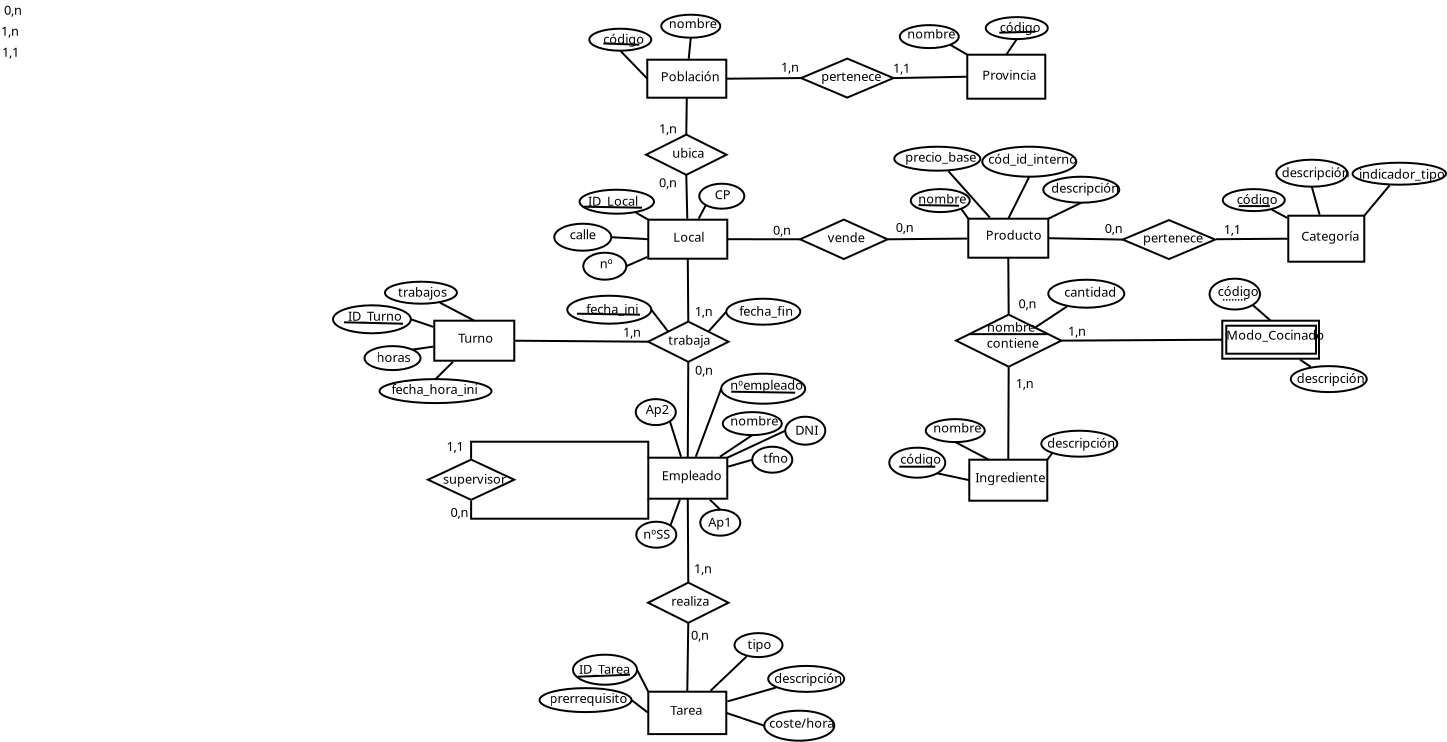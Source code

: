 <?xml version="1.0" encoding="UTF-8"?>
<dia:diagram xmlns:dia="http://www.lysator.liu.se/~alla/dia/">
  <dia:layer name="Fondo" visible="true" active="true">
    <dia:object type="Standard - Text" version="1" id="O0">
      <dia:attribute name="obj_pos">
        <dia:point val="-10.964,0.85"/>
      </dia:attribute>
      <dia:attribute name="obj_bb">
        <dia:rectangle val="-10.964,0.21;-10.061,0.983"/>
      </dia:attribute>
      <dia:attribute name="text">
        <dia:composite type="text">
          <dia:attribute name="string">
            <dia:string>#0,n#</dia:string>
          </dia:attribute>
          <dia:attribute name="font">
            <dia:font family="sans" style="0" name="Helvetica"/>
          </dia:attribute>
          <dia:attribute name="height">
            <dia:real val="0.8"/>
          </dia:attribute>
          <dia:attribute name="pos">
            <dia:point val="-10.964,0.85"/>
          </dia:attribute>
          <dia:attribute name="color">
            <dia:color val="#000000"/>
          </dia:attribute>
          <dia:attribute name="alignment">
            <dia:enum val="0"/>
          </dia:attribute>
        </dia:composite>
      </dia:attribute>
      <dia:attribute name="valign">
        <dia:enum val="3"/>
      </dia:attribute>
    </dia:object>
    <dia:object type="Standard - Text" version="1" id="O1">
      <dia:attribute name="obj_pos">
        <dia:point val="-11.114,1.9"/>
      </dia:attribute>
      <dia:attribute name="obj_bb">
        <dia:rectangle val="-11.114,1.26;-10.211,2.033"/>
      </dia:attribute>
      <dia:attribute name="text">
        <dia:composite type="text">
          <dia:attribute name="string">
            <dia:string>#1,n#</dia:string>
          </dia:attribute>
          <dia:attribute name="font">
            <dia:font family="sans" style="0" name="Helvetica"/>
          </dia:attribute>
          <dia:attribute name="height">
            <dia:real val="0.8"/>
          </dia:attribute>
          <dia:attribute name="pos">
            <dia:point val="-11.114,1.9"/>
          </dia:attribute>
          <dia:attribute name="color">
            <dia:color val="#000000"/>
          </dia:attribute>
          <dia:attribute name="alignment">
            <dia:enum val="0"/>
          </dia:attribute>
        </dia:composite>
      </dia:attribute>
      <dia:attribute name="valign">
        <dia:enum val="3"/>
      </dia:attribute>
    </dia:object>
    <dia:object type="Standard - Text" version="1" id="O2">
      <dia:attribute name="obj_pos">
        <dia:point val="-11.064,2.95"/>
      </dia:attribute>
      <dia:attribute name="obj_bb">
        <dia:rectangle val="-11.064,2.31;-10.169,3.083"/>
      </dia:attribute>
      <dia:attribute name="text">
        <dia:composite type="text">
          <dia:attribute name="string">
            <dia:string>#1,1#</dia:string>
          </dia:attribute>
          <dia:attribute name="font">
            <dia:font family="sans" style="0" name="Helvetica"/>
          </dia:attribute>
          <dia:attribute name="height">
            <dia:real val="0.8"/>
          </dia:attribute>
          <dia:attribute name="pos">
            <dia:point val="-11.064,2.95"/>
          </dia:attribute>
          <dia:attribute name="color">
            <dia:color val="#000000"/>
          </dia:attribute>
          <dia:attribute name="alignment">
            <dia:enum val="0"/>
          </dia:attribute>
        </dia:composite>
      </dia:attribute>
      <dia:attribute name="valign">
        <dia:enum val="3"/>
      </dia:attribute>
    </dia:object>
    <dia:group>
      <dia:object type="Standard - Ellipse" version="0" id="O3">
        <dia:attribute name="obj_pos">
          <dia:point val="21.9,0.85"/>
        </dia:attribute>
        <dia:attribute name="obj_bb">
          <dia:rectangle val="21.85,0.8;24.9,2.05"/>
        </dia:attribute>
        <dia:attribute name="elem_corner">
          <dia:point val="21.9,0.85"/>
        </dia:attribute>
        <dia:attribute name="elem_width">
          <dia:real val="2.95"/>
        </dia:attribute>
        <dia:attribute name="elem_height">
          <dia:real val="1.15"/>
        </dia:attribute>
      </dia:object>
      <dia:object type="Standard - Text" version="1" id="O4">
        <dia:attribute name="obj_pos">
          <dia:point val="22.275,1.525"/>
        </dia:attribute>
        <dia:attribute name="obj_bb">
          <dia:rectangle val="22.275,0.885;24.44,1.657"/>
        </dia:attribute>
        <dia:attribute name="text">
          <dia:composite type="text">
            <dia:attribute name="string">
              <dia:string>#nombre#</dia:string>
            </dia:attribute>
            <dia:attribute name="font">
              <dia:font family="sans" style="0" name="Helvetica"/>
            </dia:attribute>
            <dia:attribute name="height">
              <dia:real val="0.8"/>
            </dia:attribute>
            <dia:attribute name="pos">
              <dia:point val="22.275,1.525"/>
            </dia:attribute>
            <dia:attribute name="color">
              <dia:color val="#000000"/>
            </dia:attribute>
            <dia:attribute name="alignment">
              <dia:enum val="0"/>
            </dia:attribute>
          </dia:composite>
        </dia:attribute>
        <dia:attribute name="valign">
          <dia:enum val="3"/>
        </dia:attribute>
      </dia:object>
    </dia:group>
    <dia:object type="Standard - Line" version="0" id="O5">
      <dia:attribute name="obj_pos">
        <dia:point val="23.175,5"/>
      </dia:attribute>
      <dia:attribute name="obj_bb">
        <dia:rectangle val="23.099,4.949;23.226,6.895"/>
      </dia:attribute>
      <dia:attribute name="conn_endpoints">
        <dia:point val="23.175,5"/>
        <dia:point val="23.15,6.845"/>
      </dia:attribute>
      <dia:attribute name="numcp">
        <dia:int val="1"/>
      </dia:attribute>
    </dia:object>
    <dia:object type="Standard - Line" version="0" id="O6">
      <dia:attribute name="obj_pos">
        <dia:point val="23.25,18.205"/>
      </dia:attribute>
      <dia:attribute name="obj_bb">
        <dia:rectangle val="23.175,18.155;23.3,23.05"/>
      </dia:attribute>
      <dia:attribute name="conn_endpoints">
        <dia:point val="23.25,18.205"/>
        <dia:point val="23.225,23"/>
      </dia:attribute>
      <dia:attribute name="numcp">
        <dia:int val="1"/>
      </dia:attribute>
    </dia:object>
    <dia:object type="Standard - Line" version="0" id="O7">
      <dia:attribute name="obj_pos">
        <dia:point val="23.25,31.255"/>
      </dia:attribute>
      <dia:attribute name="obj_bb">
        <dia:rectangle val="23.149,31.205;23.301,34.751"/>
      </dia:attribute>
      <dia:attribute name="conn_endpoints">
        <dia:point val="23.25,31.255"/>
        <dia:point val="23.2,34.7"/>
      </dia:attribute>
      <dia:attribute name="numcp">
        <dia:int val="1"/>
      </dia:attribute>
      <dia:connections>
        <dia:connection handle="1" to="O137" connection="1"/>
      </dia:connections>
    </dia:object>
    <dia:group>
      <dia:object type="Flowchart - Diamond" version="0" id="O8">
        <dia:attribute name="obj_pos">
          <dia:point val="10.236,23.095"/>
        </dia:attribute>
        <dia:attribute name="obj_bb">
          <dia:rectangle val="10.186,23.045;14.597,25.155"/>
        </dia:attribute>
        <dia:attribute name="elem_corner">
          <dia:point val="10.236,23.095"/>
        </dia:attribute>
        <dia:attribute name="elem_width">
          <dia:real val="4.311"/>
        </dia:attribute>
        <dia:attribute name="elem_height">
          <dia:real val="2.011"/>
        </dia:attribute>
        <dia:attribute name="border_width">
          <dia:real val="0.1"/>
        </dia:attribute>
        <dia:attribute name="show_background">
          <dia:boolean val="true"/>
        </dia:attribute>
        <dia:attribute name="padding">
          <dia:real val="0.354"/>
        </dia:attribute>
        <dia:attribute name="text">
          <dia:composite type="text">
            <dia:attribute name="string">
              <dia:string>##</dia:string>
            </dia:attribute>
            <dia:attribute name="font">
              <dia:font family="sans" style="0" name="Helvetica"/>
            </dia:attribute>
            <dia:attribute name="height">
              <dia:real val="0.8"/>
            </dia:attribute>
            <dia:attribute name="pos">
              <dia:point val="12.391,24.34"/>
            </dia:attribute>
            <dia:attribute name="color">
              <dia:color val="#000000"/>
            </dia:attribute>
            <dia:attribute name="alignment">
              <dia:enum val="1"/>
            </dia:attribute>
          </dia:composite>
        </dia:attribute>
      </dia:object>
      <dia:object type="Standard - Text" version="1" id="O9">
        <dia:attribute name="obj_pos">
          <dia:point val="10.992,24.3"/>
        </dia:attribute>
        <dia:attribute name="obj_bb">
          <dia:rectangle val="10.992,23.66;13.886,24.433"/>
        </dia:attribute>
        <dia:attribute name="text">
          <dia:composite type="text">
            <dia:attribute name="string">
              <dia:string>#supervisor#</dia:string>
            </dia:attribute>
            <dia:attribute name="font">
              <dia:font family="sans" style="0" name="Helvetica"/>
            </dia:attribute>
            <dia:attribute name="height">
              <dia:real val="0.8"/>
            </dia:attribute>
            <dia:attribute name="pos">
              <dia:point val="10.992,24.3"/>
            </dia:attribute>
            <dia:attribute name="color">
              <dia:color val="#000000"/>
            </dia:attribute>
            <dia:attribute name="alignment">
              <dia:enum val="0"/>
            </dia:attribute>
          </dia:composite>
        </dia:attribute>
        <dia:attribute name="valign">
          <dia:enum val="3"/>
        </dia:attribute>
      </dia:object>
    </dia:group>
    <dia:group>
      <dia:object type="Flowchart - Diamond" version="0" id="O10">
        <dia:attribute name="obj_pos">
          <dia:point val="21.139,6.845"/>
        </dia:attribute>
        <dia:attribute name="obj_bb">
          <dia:rectangle val="21.089,6.795;25.211,8.905"/>
        </dia:attribute>
        <dia:attribute name="elem_corner">
          <dia:point val="21.139,6.845"/>
        </dia:attribute>
        <dia:attribute name="elem_width">
          <dia:real val="4.021"/>
        </dia:attribute>
        <dia:attribute name="elem_height">
          <dia:real val="2.011"/>
        </dia:attribute>
        <dia:attribute name="show_background">
          <dia:boolean val="true"/>
        </dia:attribute>
        <dia:attribute name="padding">
          <dia:real val="0.354"/>
        </dia:attribute>
        <dia:attribute name="text">
          <dia:composite type="text">
            <dia:attribute name="string">
              <dia:string>##</dia:string>
            </dia:attribute>
            <dia:attribute name="font">
              <dia:font family="sans" style="0" name="Helvetica"/>
            </dia:attribute>
            <dia:attribute name="height">
              <dia:real val="0.8"/>
            </dia:attribute>
            <dia:attribute name="pos">
              <dia:point val="23.15,8.09"/>
            </dia:attribute>
            <dia:attribute name="color">
              <dia:color val="#000000"/>
            </dia:attribute>
            <dia:attribute name="alignment">
              <dia:enum val="1"/>
            </dia:attribute>
          </dia:composite>
        </dia:attribute>
      </dia:object>
      <dia:object type="Standard - Text" version="1" id="O11">
        <dia:attribute name="obj_pos">
          <dia:point val="22.45,8"/>
        </dia:attribute>
        <dia:attribute name="obj_bb">
          <dia:rectangle val="22.45,7.36;23.94,8.133"/>
        </dia:attribute>
        <dia:attribute name="text">
          <dia:composite type="text">
            <dia:attribute name="string">
              <dia:string>#ubica#</dia:string>
            </dia:attribute>
            <dia:attribute name="font">
              <dia:font family="sans" style="0" name="Helvetica"/>
            </dia:attribute>
            <dia:attribute name="height">
              <dia:real val="0.8"/>
            </dia:attribute>
            <dia:attribute name="pos">
              <dia:point val="22.45,8"/>
            </dia:attribute>
            <dia:attribute name="color">
              <dia:color val="#000000"/>
            </dia:attribute>
            <dia:attribute name="alignment">
              <dia:enum val="0"/>
            </dia:attribute>
          </dia:composite>
        </dia:attribute>
        <dia:attribute name="valign">
          <dia:enum val="3"/>
        </dia:attribute>
      </dia:object>
    </dia:group>
    <dia:object type="Standard - Line" version="0" id="O12">
      <dia:attribute name="obj_pos">
        <dia:point val="39.27,18.45"/>
      </dia:attribute>
      <dia:attribute name="obj_bb">
        <dia:rectangle val="39.2,18.4;39.32,23.15"/>
      </dia:attribute>
      <dia:attribute name="conn_endpoints">
        <dia:point val="39.27,18.45"/>
        <dia:point val="39.25,23.1"/>
      </dia:attribute>
      <dia:attribute name="numcp">
        <dia:int val="1"/>
      </dia:attribute>
      <dia:connections>
        <dia:connection handle="0" to="O165" connection="8"/>
        <dia:connection handle="1" to="O180" connection="2"/>
      </dia:connections>
    </dia:object>
    <dia:group>
      <dia:object type="Flowchart - Diamond" version="0" id="O13">
        <dia:attribute name="obj_pos">
          <dia:point val="21.239,16.195"/>
        </dia:attribute>
        <dia:attribute name="obj_bb">
          <dia:rectangle val="21.189,16.145;25.311,18.255"/>
        </dia:attribute>
        <dia:attribute name="elem_corner">
          <dia:point val="21.239,16.195"/>
        </dia:attribute>
        <dia:attribute name="elem_width">
          <dia:real val="4.021"/>
        </dia:attribute>
        <dia:attribute name="elem_height">
          <dia:real val="2.011"/>
        </dia:attribute>
        <dia:attribute name="show_background">
          <dia:boolean val="true"/>
        </dia:attribute>
        <dia:attribute name="padding">
          <dia:real val="0.354"/>
        </dia:attribute>
        <dia:attribute name="text">
          <dia:composite type="text">
            <dia:attribute name="string">
              <dia:string>##</dia:string>
            </dia:attribute>
            <dia:attribute name="font">
              <dia:font family="sans" style="0" name="Helvetica"/>
            </dia:attribute>
            <dia:attribute name="height">
              <dia:real val="0.8"/>
            </dia:attribute>
            <dia:attribute name="pos">
              <dia:point val="23.25,17.44"/>
            </dia:attribute>
            <dia:attribute name="color">
              <dia:color val="#000000"/>
            </dia:attribute>
            <dia:attribute name="alignment">
              <dia:enum val="1"/>
            </dia:attribute>
          </dia:composite>
        </dia:attribute>
      </dia:object>
      <dia:object type="Standard - Text" version="1" id="O14">
        <dia:attribute name="obj_pos">
          <dia:point val="22.25,17.35"/>
        </dia:attribute>
        <dia:attribute name="obj_bb">
          <dia:rectangle val="22.25,16.71;24.235,17.483"/>
        </dia:attribute>
        <dia:attribute name="text">
          <dia:composite type="text">
            <dia:attribute name="string">
              <dia:string>#trabaja#</dia:string>
            </dia:attribute>
            <dia:attribute name="font">
              <dia:font family="sans" style="0" name="Helvetica"/>
            </dia:attribute>
            <dia:attribute name="height">
              <dia:real val="0.8"/>
            </dia:attribute>
            <dia:attribute name="pos">
              <dia:point val="22.25,17.35"/>
            </dia:attribute>
            <dia:attribute name="color">
              <dia:color val="#000000"/>
            </dia:attribute>
            <dia:attribute name="alignment">
              <dia:enum val="0"/>
            </dia:attribute>
          </dia:composite>
        </dia:attribute>
        <dia:attribute name="valign">
          <dia:enum val="3"/>
        </dia:attribute>
      </dia:object>
    </dia:group>
    <dia:object type="Standard - Line" version="0" id="O15">
      <dia:attribute name="obj_pos">
        <dia:point val="23.225,13.05"/>
      </dia:attribute>
      <dia:attribute name="obj_bb">
        <dia:rectangle val="23.175,13.0;23.3,16.245"/>
      </dia:attribute>
      <dia:attribute name="conn_endpoints">
        <dia:point val="23.225,13.05"/>
        <dia:point val="23.25,16.195"/>
      </dia:attribute>
      <dia:attribute name="numcp">
        <dia:int val="1"/>
      </dia:attribute>
      <dia:connections>
        <dia:connection handle="0" to="O49" connection="6"/>
      </dia:connections>
    </dia:object>
    <dia:group>
      <dia:object type="Standard - Ellipse" version="0" id="O16">
        <dia:attribute name="obj_pos">
          <dia:point val="33.3,22.5"/>
        </dia:attribute>
        <dia:attribute name="obj_bb">
          <dia:rectangle val="33.25,22.45;36.15,24.05"/>
        </dia:attribute>
        <dia:attribute name="elem_corner">
          <dia:point val="33.3,22.5"/>
        </dia:attribute>
        <dia:attribute name="elem_width">
          <dia:real val="2.8"/>
        </dia:attribute>
        <dia:attribute name="elem_height">
          <dia:real val="1.5"/>
        </dia:attribute>
      </dia:object>
      <dia:object type="Standard - Text" version="1" id="O17">
        <dia:attribute name="obj_pos">
          <dia:point val="33.85,23.3"/>
        </dia:attribute>
        <dia:attribute name="obj_bb">
          <dia:rectangle val="33.85,22.66;35.697,23.433"/>
        </dia:attribute>
        <dia:attribute name="text">
          <dia:composite type="text">
            <dia:attribute name="string">
              <dia:string>#código#</dia:string>
            </dia:attribute>
            <dia:attribute name="font">
              <dia:font family="sans" style="0" name="Helvetica"/>
            </dia:attribute>
            <dia:attribute name="height">
              <dia:real val="0.8"/>
            </dia:attribute>
            <dia:attribute name="pos">
              <dia:point val="33.85,23.3"/>
            </dia:attribute>
            <dia:attribute name="color">
              <dia:color val="#000000"/>
            </dia:attribute>
            <dia:attribute name="alignment">
              <dia:enum val="0"/>
            </dia:attribute>
          </dia:composite>
        </dia:attribute>
        <dia:attribute name="valign">
          <dia:enum val="3"/>
        </dia:attribute>
      </dia:object>
      <dia:object type="Standard - Line" version="0" id="O18">
        <dia:attribute name="obj_pos">
          <dia:point val="35.6,23.45"/>
        </dia:attribute>
        <dia:attribute name="obj_bb">
          <dia:rectangle val="33.75,23.4;35.65,23.5"/>
        </dia:attribute>
        <dia:attribute name="conn_endpoints">
          <dia:point val="35.6,23.45"/>
          <dia:point val="33.8,23.45"/>
        </dia:attribute>
        <dia:attribute name="numcp">
          <dia:int val="1"/>
        </dia:attribute>
      </dia:object>
    </dia:group>
    <dia:group>
      <dia:object type="Standard - Ellipse" version="0" id="O19">
        <dia:attribute name="obj_pos">
          <dia:point val="25.15,15.05"/>
        </dia:attribute>
        <dia:attribute name="obj_bb">
          <dia:rectangle val="25.1,15;28.9,16.4"/>
        </dia:attribute>
        <dia:attribute name="elem_corner">
          <dia:point val="25.15,15.05"/>
        </dia:attribute>
        <dia:attribute name="elem_width">
          <dia:real val="3.7"/>
        </dia:attribute>
        <dia:attribute name="elem_height">
          <dia:real val="1.3"/>
        </dia:attribute>
      </dia:object>
      <dia:object type="Standard - Text" version="1" id="O20">
        <dia:attribute name="obj_pos">
          <dia:point val="25.8,15.9"/>
        </dia:attribute>
        <dia:attribute name="obj_bb">
          <dia:rectangle val="25.8,15.26;28.39,16.032"/>
        </dia:attribute>
        <dia:attribute name="text">
          <dia:composite type="text">
            <dia:attribute name="string">
              <dia:string>#fecha_fin#</dia:string>
            </dia:attribute>
            <dia:attribute name="font">
              <dia:font family="sans" style="0" name="Helvetica"/>
            </dia:attribute>
            <dia:attribute name="height">
              <dia:real val="0.8"/>
            </dia:attribute>
            <dia:attribute name="pos">
              <dia:point val="25.8,15.9"/>
            </dia:attribute>
            <dia:attribute name="color">
              <dia:color val="#000000"/>
            </dia:attribute>
            <dia:attribute name="alignment">
              <dia:enum val="0"/>
            </dia:attribute>
          </dia:composite>
        </dia:attribute>
        <dia:attribute name="valign">
          <dia:enum val="3"/>
        </dia:attribute>
      </dia:object>
    </dia:group>
    <dia:object type="Standard - Line" version="0" id="O21">
      <dia:attribute name="obj_pos">
        <dia:point val="21.4,15.6"/>
      </dia:attribute>
      <dia:attribute name="obj_bb">
        <dia:rectangle val="21.33,15.53;22.315,16.767"/>
      </dia:attribute>
      <dia:attribute name="conn_endpoints">
        <dia:point val="21.4,15.6"/>
        <dia:point val="22.245,16.697"/>
      </dia:attribute>
      <dia:attribute name="numcp">
        <dia:int val="1"/>
      </dia:attribute>
      <dia:connections>
        <dia:connection handle="0" to="O130" connection="4"/>
        <dia:connection handle="1" to="O13" connection="14"/>
      </dia:connections>
    </dia:object>
    <dia:object type="Standard - Line" version="0" id="O22">
      <dia:attribute name="obj_pos">
        <dia:point val="24.255,16.697"/>
      </dia:attribute>
      <dia:attribute name="obj_bb">
        <dia:rectangle val="24.185,15.629;25.221,16.768"/>
      </dia:attribute>
      <dia:attribute name="conn_endpoints">
        <dia:point val="24.255,16.697"/>
        <dia:point val="25.15,15.7"/>
      </dia:attribute>
      <dia:attribute name="numcp">
        <dia:int val="1"/>
      </dia:attribute>
      <dia:connections>
        <dia:connection handle="0" to="O13" connection="2"/>
        <dia:connection handle="1" to="O19" connection="3"/>
      </dia:connections>
    </dia:object>
    <dia:group>
      <dia:object type="Flowchart - Diamond" version="0" id="O23">
        <dia:attribute name="obj_pos">
          <dia:point val="28.889,3.045"/>
        </dia:attribute>
        <dia:attribute name="obj_bb">
          <dia:rectangle val="28.839,2.995;33.555,5.042"/>
        </dia:attribute>
        <dia:attribute name="elem_corner">
          <dia:point val="28.889,3.045"/>
        </dia:attribute>
        <dia:attribute name="elem_width">
          <dia:real val="4.616"/>
        </dia:attribute>
        <dia:attribute name="elem_height">
          <dia:real val="1.948"/>
        </dia:attribute>
        <dia:attribute name="show_background">
          <dia:boolean val="true"/>
        </dia:attribute>
        <dia:attribute name="padding">
          <dia:real val="0.354"/>
        </dia:attribute>
        <dia:attribute name="text">
          <dia:composite type="text">
            <dia:attribute name="string">
              <dia:string>##</dia:string>
            </dia:attribute>
            <dia:attribute name="font">
              <dia:font family="sans" style="0" name="Helvetica"/>
            </dia:attribute>
            <dia:attribute name="height">
              <dia:real val="0.8"/>
            </dia:attribute>
            <dia:attribute name="pos">
              <dia:point val="31.197,4.258"/>
            </dia:attribute>
            <dia:attribute name="color">
              <dia:color val="#000000"/>
            </dia:attribute>
            <dia:attribute name="alignment">
              <dia:enum val="1"/>
            </dia:attribute>
          </dia:composite>
        </dia:attribute>
      </dia:object>
      <dia:object type="Standard - Text" version="1" id="O24">
        <dia:attribute name="obj_pos">
          <dia:point val="29.897,4.168"/>
        </dia:attribute>
        <dia:attribute name="obj_bb">
          <dia:rectangle val="29.897,3.528;32.7,4.301"/>
        </dia:attribute>
        <dia:attribute name="text">
          <dia:composite type="text">
            <dia:attribute name="string">
              <dia:string>#pertenece#</dia:string>
            </dia:attribute>
            <dia:attribute name="font">
              <dia:font family="sans" style="0" name="Helvetica"/>
            </dia:attribute>
            <dia:attribute name="height">
              <dia:real val="0.8"/>
            </dia:attribute>
            <dia:attribute name="pos">
              <dia:point val="29.897,4.168"/>
            </dia:attribute>
            <dia:attribute name="color">
              <dia:color val="#000000"/>
            </dia:attribute>
            <dia:attribute name="alignment">
              <dia:enum val="0"/>
            </dia:attribute>
          </dia:composite>
        </dia:attribute>
        <dia:attribute name="valign">
          <dia:enum val="3"/>
        </dia:attribute>
      </dia:object>
    </dia:group>
    <dia:object type="Standard - Line" version="0" id="O25">
      <dia:attribute name="obj_pos">
        <dia:point val="19.85,2.65"/>
      </dia:attribute>
      <dia:attribute name="obj_bb">
        <dia:rectangle val="19.779,2.579;21.271,4.121"/>
      </dia:attribute>
      <dia:attribute name="conn_endpoints">
        <dia:point val="19.85,2.65"/>
        <dia:point val="21.2,4.05"/>
      </dia:attribute>
      <dia:attribute name="numcp">
        <dia:int val="1"/>
      </dia:attribute>
    </dia:object>
    <dia:object type="Standard - Line" version="0" id="O26">
      <dia:attribute name="obj_pos">
        <dia:point val="23.375,2"/>
      </dia:attribute>
      <dia:attribute name="obj_bb">
        <dia:rectangle val="23.218,1.945;23.43,3.108"/>
      </dia:attribute>
      <dia:attribute name="conn_endpoints">
        <dia:point val="23.375,2"/>
        <dia:point val="23.272,3.053"/>
      </dia:attribute>
      <dia:attribute name="numcp">
        <dia:int val="1"/>
      </dia:attribute>
    </dia:object>
    <dia:group>
      <dia:object type="Standard - Box" version="0" id="O27">
        <dia:attribute name="obj_pos">
          <dia:point val="21.2,3.1"/>
        </dia:attribute>
        <dia:attribute name="obj_bb">
          <dia:rectangle val="21.15,3.05;25.2,5.05"/>
        </dia:attribute>
        <dia:attribute name="elem_corner">
          <dia:point val="21.2,3.1"/>
        </dia:attribute>
        <dia:attribute name="elem_width">
          <dia:real val="3.95"/>
        </dia:attribute>
        <dia:attribute name="elem_height">
          <dia:real val="1.9"/>
        </dia:attribute>
        <dia:attribute name="show_background">
          <dia:boolean val="true"/>
        </dia:attribute>
      </dia:object>
      <dia:object type="Standard - Text" version="1" id="O28">
        <dia:attribute name="obj_pos">
          <dia:point val="21.875,4.175"/>
        </dia:attribute>
        <dia:attribute name="obj_bb">
          <dia:rectangle val="21.875,3.535;24.56,4.308"/>
        </dia:attribute>
        <dia:attribute name="text">
          <dia:composite type="text">
            <dia:attribute name="string">
              <dia:string>#Población#</dia:string>
            </dia:attribute>
            <dia:attribute name="font">
              <dia:font family="sans" style="0" name="Helvetica"/>
            </dia:attribute>
            <dia:attribute name="height">
              <dia:real val="0.8"/>
            </dia:attribute>
            <dia:attribute name="pos">
              <dia:point val="21.875,4.175"/>
            </dia:attribute>
            <dia:attribute name="color">
              <dia:color val="#000000"/>
            </dia:attribute>
            <dia:attribute name="alignment">
              <dia:enum val="0"/>
            </dia:attribute>
          </dia:composite>
        </dia:attribute>
        <dia:attribute name="valign">
          <dia:enum val="3"/>
        </dia:attribute>
      </dia:object>
    </dia:group>
    <dia:group>
      <dia:group>
        <dia:object type="Standard - Ellipse" version="0" id="O29">
          <dia:attribute name="obj_pos">
            <dia:point val="18.3,1.55"/>
          </dia:attribute>
          <dia:attribute name="obj_bb">
            <dia:rectangle val="18.25,1.5;21.45,2.7"/>
          </dia:attribute>
          <dia:attribute name="elem_corner">
            <dia:point val="18.3,1.55"/>
          </dia:attribute>
          <dia:attribute name="elem_width">
            <dia:real val="3.1"/>
          </dia:attribute>
          <dia:attribute name="elem_height">
            <dia:real val="1.1"/>
          </dia:attribute>
        </dia:object>
        <dia:object type="Standard - Text" version="1" id="O30">
          <dia:attribute name="obj_pos">
            <dia:point val="19,2.3"/>
          </dia:attribute>
          <dia:attribute name="obj_bb">
            <dia:rectangle val="19,1.66;20.848,2.433"/>
          </dia:attribute>
          <dia:attribute name="text">
            <dia:composite type="text">
              <dia:attribute name="string">
                <dia:string>#código#</dia:string>
              </dia:attribute>
              <dia:attribute name="font">
                <dia:font family="sans" style="0" name="Helvetica"/>
              </dia:attribute>
              <dia:attribute name="height">
                <dia:real val="0.8"/>
              </dia:attribute>
              <dia:attribute name="pos">
                <dia:point val="19,2.3"/>
              </dia:attribute>
              <dia:attribute name="color">
                <dia:color val="#000000"/>
              </dia:attribute>
              <dia:attribute name="alignment">
                <dia:enum val="0"/>
              </dia:attribute>
            </dia:composite>
          </dia:attribute>
          <dia:attribute name="valign">
            <dia:enum val="3"/>
          </dia:attribute>
        </dia:object>
      </dia:group>
      <dia:object type="Standard - Line" version="0" id="O31">
        <dia:attribute name="obj_pos">
          <dia:point val="20.8,2.35"/>
        </dia:attribute>
        <dia:attribute name="obj_bb">
          <dia:rectangle val="18.952,2.237;20.852,2.402"/>
        </dia:attribute>
        <dia:attribute name="conn_endpoints">
          <dia:point val="20.8,2.35"/>
          <dia:point val="19.004,2.289"/>
        </dia:attribute>
        <dia:attribute name="numcp">
          <dia:int val="1"/>
        </dia:attribute>
      </dia:object>
    </dia:group>
    <dia:object type="Standard - Line" version="0" id="O32">
      <dia:attribute name="obj_pos">
        <dia:point val="25.15,4.05"/>
      </dia:attribute>
      <dia:attribute name="obj_bb">
        <dia:rectangle val="25.1,3.968;28.94,4.1"/>
      </dia:attribute>
      <dia:attribute name="conn_endpoints">
        <dia:point val="25.15,4.05"/>
        <dia:point val="28.889,4.018"/>
      </dia:attribute>
      <dia:attribute name="numcp">
        <dia:int val="1"/>
      </dia:attribute>
    </dia:object>
    <dia:object type="Standard - Line" version="0" id="O33">
      <dia:attribute name="obj_pos">
        <dia:point val="33.505,4.018"/>
      </dia:attribute>
      <dia:attribute name="obj_bb">
        <dia:rectangle val="33.455,3.899;37.251,4.069"/>
      </dia:attribute>
      <dia:attribute name="conn_endpoints">
        <dia:point val="33.505,4.018"/>
        <dia:point val="37.2,3.95"/>
      </dia:attribute>
      <dia:attribute name="numcp">
        <dia:int val="1"/>
      </dia:attribute>
    </dia:object>
    <dia:group>
      <dia:object type="Standard - Ellipse" version="0" id="O34">
        <dia:attribute name="obj_pos">
          <dia:point val="33.825,1.37"/>
        </dia:attribute>
        <dia:attribute name="obj_bb">
          <dia:rectangle val="33.775,1.32;36.825,2.57"/>
        </dia:attribute>
        <dia:attribute name="elem_corner">
          <dia:point val="33.825,1.37"/>
        </dia:attribute>
        <dia:attribute name="elem_width">
          <dia:real val="2.95"/>
        </dia:attribute>
        <dia:attribute name="elem_height">
          <dia:real val="1.15"/>
        </dia:attribute>
      </dia:object>
      <dia:object type="Standard - Text" version="1" id="O35">
        <dia:attribute name="obj_pos">
          <dia:point val="34.2,2.045"/>
        </dia:attribute>
        <dia:attribute name="obj_bb">
          <dia:rectangle val="34.2,1.405;36.365,2.178"/>
        </dia:attribute>
        <dia:attribute name="text">
          <dia:composite type="text">
            <dia:attribute name="string">
              <dia:string>#nombre#</dia:string>
            </dia:attribute>
            <dia:attribute name="font">
              <dia:font family="sans" style="0" name="Helvetica"/>
            </dia:attribute>
            <dia:attribute name="height">
              <dia:real val="0.8"/>
            </dia:attribute>
            <dia:attribute name="pos">
              <dia:point val="34.2,2.045"/>
            </dia:attribute>
            <dia:attribute name="color">
              <dia:color val="#000000"/>
            </dia:attribute>
            <dia:attribute name="alignment">
              <dia:enum val="0"/>
            </dia:attribute>
          </dia:composite>
        </dia:attribute>
        <dia:attribute name="valign">
          <dia:enum val="3"/>
        </dia:attribute>
      </dia:object>
    </dia:group>
    <dia:object type="Standard - Line" version="0" id="O36">
      <dia:attribute name="obj_pos">
        <dia:point val="36.343,2.352"/>
      </dia:attribute>
      <dia:attribute name="obj_bb">
        <dia:rectangle val="36.275,2.283;37.268,2.918"/>
      </dia:attribute>
      <dia:attribute name="conn_endpoints">
        <dia:point val="36.343,2.352"/>
        <dia:point val="37.2,2.85"/>
      </dia:attribute>
      <dia:attribute name="numcp">
        <dia:int val="1"/>
      </dia:attribute>
    </dia:object>
    <dia:object type="Standard - Line" version="0" id="O37">
      <dia:attribute name="obj_pos">
        <dia:point val="39.675,2.07"/>
      </dia:attribute>
      <dia:attribute name="obj_bb">
        <dia:rectangle val="39.081,2.001;39.744,2.919"/>
      </dia:attribute>
      <dia:attribute name="conn_endpoints">
        <dia:point val="39.675,2.07"/>
        <dia:point val="39.15,2.85"/>
      </dia:attribute>
      <dia:attribute name="numcp">
        <dia:int val="1"/>
      </dia:attribute>
    </dia:object>
    <dia:group>
      <dia:object type="Standard - Box" version="0" id="O38">
        <dia:attribute name="obj_pos">
          <dia:point val="37.2,2.85"/>
        </dia:attribute>
        <dia:attribute name="obj_bb">
          <dia:rectangle val="37.15,2.8;41.15,5.1"/>
        </dia:attribute>
        <dia:attribute name="elem_corner">
          <dia:point val="37.2,2.85"/>
        </dia:attribute>
        <dia:attribute name="elem_width">
          <dia:real val="3.9"/>
        </dia:attribute>
        <dia:attribute name="elem_height">
          <dia:real val="2.2"/>
        </dia:attribute>
        <dia:attribute name="show_background">
          <dia:boolean val="true"/>
        </dia:attribute>
      </dia:object>
      <dia:object type="Standard - Text" version="1" id="O39">
        <dia:attribute name="obj_pos">
          <dia:point val="37.95,4.1"/>
        </dia:attribute>
        <dia:attribute name="obj_bb">
          <dia:rectangle val="37.95,3.46;40.483,4.232"/>
        </dia:attribute>
        <dia:attribute name="text">
          <dia:composite type="text">
            <dia:attribute name="string">
              <dia:string>#Provincia#</dia:string>
            </dia:attribute>
            <dia:attribute name="font">
              <dia:font family="sans" style="0" name="Helvetica"/>
            </dia:attribute>
            <dia:attribute name="height">
              <dia:real val="0.8"/>
            </dia:attribute>
            <dia:attribute name="pos">
              <dia:point val="37.95,4.1"/>
            </dia:attribute>
            <dia:attribute name="color">
              <dia:color val="#000000"/>
            </dia:attribute>
            <dia:attribute name="alignment">
              <dia:enum val="0"/>
            </dia:attribute>
          </dia:composite>
        </dia:attribute>
        <dia:attribute name="valign">
          <dia:enum val="3"/>
        </dia:attribute>
      </dia:object>
    </dia:group>
    <dia:group>
      <dia:group>
        <dia:object type="Standard - Ellipse" version="0" id="O40">
          <dia:attribute name="obj_pos">
            <dia:point val="38.125,0.97"/>
          </dia:attribute>
          <dia:attribute name="obj_bb">
            <dia:rectangle val="38.075,0.92;41.275,2.12"/>
          </dia:attribute>
          <dia:attribute name="elem_corner">
            <dia:point val="38.125,0.97"/>
          </dia:attribute>
          <dia:attribute name="elem_width">
            <dia:real val="3.1"/>
          </dia:attribute>
          <dia:attribute name="elem_height">
            <dia:real val="1.1"/>
          </dia:attribute>
        </dia:object>
        <dia:object type="Standard - Text" version="1" id="O41">
          <dia:attribute name="obj_pos">
            <dia:point val="38.825,1.72"/>
          </dia:attribute>
          <dia:attribute name="obj_bb">
            <dia:rectangle val="38.825,1.08;40.672,1.853"/>
          </dia:attribute>
          <dia:attribute name="text">
            <dia:composite type="text">
              <dia:attribute name="string">
                <dia:string>#código#</dia:string>
              </dia:attribute>
              <dia:attribute name="font">
                <dia:font family="sans" style="0" name="Helvetica"/>
              </dia:attribute>
              <dia:attribute name="height">
                <dia:real val="0.8"/>
              </dia:attribute>
              <dia:attribute name="pos">
                <dia:point val="38.825,1.72"/>
              </dia:attribute>
              <dia:attribute name="color">
                <dia:color val="#000000"/>
              </dia:attribute>
              <dia:attribute name="alignment">
                <dia:enum val="0"/>
              </dia:attribute>
            </dia:composite>
          </dia:attribute>
          <dia:attribute name="valign">
            <dia:enum val="3"/>
          </dia:attribute>
        </dia:object>
      </dia:group>
      <dia:object type="Standard - Line" version="0" id="O42">
        <dia:attribute name="obj_pos">
          <dia:point val="40.6,1.7"/>
        </dia:attribute>
        <dia:attribute name="obj_bb">
          <dia:rectangle val="38.749,1.649;40.651,1.801"/>
        </dia:attribute>
        <dia:attribute name="conn_endpoints">
          <dia:point val="40.6,1.7"/>
          <dia:point val="38.8,1.75"/>
        </dia:attribute>
        <dia:attribute name="numcp">
          <dia:int val="1"/>
        </dia:attribute>
      </dia:object>
    </dia:group>
    <dia:object type="Flowchart - Diamond" version="0" id="O43">
      <dia:attribute name="obj_pos">
        <dia:point val="28.839,11.095"/>
      </dia:attribute>
      <dia:attribute name="obj_bb">
        <dia:rectangle val="28.789,11.045;33.264,13.115"/>
      </dia:attribute>
      <dia:attribute name="elem_corner">
        <dia:point val="28.839,11.095"/>
      </dia:attribute>
      <dia:attribute name="elem_width">
        <dia:real val="4.374"/>
      </dia:attribute>
      <dia:attribute name="elem_height">
        <dia:real val="1.971"/>
      </dia:attribute>
      <dia:attribute name="show_background">
        <dia:boolean val="true"/>
      </dia:attribute>
      <dia:attribute name="padding">
        <dia:real val="0.354"/>
      </dia:attribute>
      <dia:attribute name="text">
        <dia:composite type="text">
          <dia:attribute name="string">
            <dia:string>##</dia:string>
          </dia:attribute>
          <dia:attribute name="font">
            <dia:font family="sans" style="0" name="Helvetica"/>
          </dia:attribute>
          <dia:attribute name="height">
            <dia:real val="0.8"/>
          </dia:attribute>
          <dia:attribute name="pos">
            <dia:point val="31.026,12.32"/>
          </dia:attribute>
          <dia:attribute name="color">
            <dia:color val="#000000"/>
          </dia:attribute>
          <dia:attribute name="alignment">
            <dia:enum val="1"/>
          </dia:attribute>
        </dia:composite>
      </dia:attribute>
    </dia:object>
    <dia:object type="Standard - Text" version="1" id="O44">
      <dia:attribute name="obj_pos">
        <dia:point val="30.227,12.23"/>
      </dia:attribute>
      <dia:attribute name="obj_bb">
        <dia:rectangle val="30.227,11.59;31.934,12.363"/>
      </dia:attribute>
      <dia:attribute name="text">
        <dia:composite type="text">
          <dia:attribute name="string">
            <dia:string>#vende#</dia:string>
          </dia:attribute>
          <dia:attribute name="font">
            <dia:font family="sans" style="0" name="Helvetica"/>
          </dia:attribute>
          <dia:attribute name="height">
            <dia:real val="0.8"/>
          </dia:attribute>
          <dia:attribute name="pos">
            <dia:point val="30.227,12.23"/>
          </dia:attribute>
          <dia:attribute name="color">
            <dia:color val="#000000"/>
          </dia:attribute>
          <dia:attribute name="alignment">
            <dia:enum val="0"/>
          </dia:attribute>
        </dia:composite>
      </dia:attribute>
      <dia:attribute name="valign">
        <dia:enum val="3"/>
      </dia:attribute>
    </dia:object>
    <dia:object type="Standard - Line" version="0" id="O45">
      <dia:attribute name="obj_pos">
        <dia:point val="23.15,8.855"/>
      </dia:attribute>
      <dia:attribute name="obj_bb">
        <dia:rectangle val="23.099,8.804;23.252,11.104"/>
      </dia:attribute>
      <dia:attribute name="conn_endpoints">
        <dia:point val="23.15,8.855"/>
        <dia:point val="23.201,11.053"/>
      </dia:attribute>
      <dia:attribute name="numcp">
        <dia:int val="1"/>
      </dia:attribute>
      <dia:connections>
        <dia:connection handle="1" to="O49" connection="8"/>
      </dia:connections>
    </dia:object>
    <dia:object type="Standard - Line" version="0" id="O46">
      <dia:attribute name="obj_pos">
        <dia:point val="25.2,12.075"/>
      </dia:attribute>
      <dia:attribute name="obj_bb">
        <dia:rectangle val="25.15,12.025;28.889,12.13"/>
      </dia:attribute>
      <dia:attribute name="conn_endpoints">
        <dia:point val="25.2,12.075"/>
        <dia:point val="28.839,12.08"/>
      </dia:attribute>
      <dia:attribute name="numcp">
        <dia:int val="1"/>
      </dia:attribute>
      <dia:connections>
        <dia:connection handle="0" to="O49" connection="4"/>
        <dia:connection handle="1" to="O43" connection="12"/>
      </dia:connections>
    </dia:object>
    <dia:group>
      <dia:object type="Standard - Ellipse" version="0" id="O47">
        <dia:attribute name="obj_pos">
          <dia:point val="16.55,11.3"/>
        </dia:attribute>
        <dia:attribute name="obj_bb">
          <dia:rectangle val="16.5,11.25;19.45,12.7"/>
        </dia:attribute>
        <dia:attribute name="elem_corner">
          <dia:point val="16.55,11.3"/>
        </dia:attribute>
        <dia:attribute name="elem_width">
          <dia:real val="2.85"/>
        </dia:attribute>
        <dia:attribute name="elem_height">
          <dia:real val="1.35"/>
        </dia:attribute>
      </dia:object>
      <dia:object type="Standard - Text" version="1" id="O48">
        <dia:attribute name="obj_pos">
          <dia:point val="17.325,12.075"/>
        </dia:attribute>
        <dia:attribute name="obj_bb">
          <dia:rectangle val="17.325,11.435;18.587,12.207"/>
        </dia:attribute>
        <dia:attribute name="text">
          <dia:composite type="text">
            <dia:attribute name="string">
              <dia:string>#calle#</dia:string>
            </dia:attribute>
            <dia:attribute name="font">
              <dia:font family="sans" style="0" name="Helvetica"/>
            </dia:attribute>
            <dia:attribute name="height">
              <dia:real val="0.8"/>
            </dia:attribute>
            <dia:attribute name="pos">
              <dia:point val="17.325,12.075"/>
            </dia:attribute>
            <dia:attribute name="color">
              <dia:color val="#000000"/>
            </dia:attribute>
            <dia:attribute name="alignment">
              <dia:enum val="0"/>
            </dia:attribute>
          </dia:composite>
        </dia:attribute>
        <dia:attribute name="valign">
          <dia:enum val="3"/>
        </dia:attribute>
      </dia:object>
    </dia:group>
    <dia:object type="Standard - Box" version="0" id="O49">
      <dia:attribute name="obj_pos">
        <dia:point val="21.25,11.1"/>
      </dia:attribute>
      <dia:attribute name="obj_bb">
        <dia:rectangle val="21.2,11.05;25.25,13.1"/>
      </dia:attribute>
      <dia:attribute name="elem_corner">
        <dia:point val="21.25,11.1"/>
      </dia:attribute>
      <dia:attribute name="elem_width">
        <dia:real val="3.95"/>
      </dia:attribute>
      <dia:attribute name="elem_height">
        <dia:real val="1.95"/>
      </dia:attribute>
      <dia:attribute name="show_background">
        <dia:boolean val="true"/>
      </dia:attribute>
    </dia:object>
    <dia:object type="Standard - Text" version="1" id="O50">
      <dia:attribute name="obj_pos">
        <dia:point val="22.5,12.2"/>
      </dia:attribute>
      <dia:attribute name="obj_bb">
        <dia:rectangle val="22.5,11.56;23.942,12.332"/>
      </dia:attribute>
      <dia:attribute name="text">
        <dia:composite type="text">
          <dia:attribute name="string">
            <dia:string>#Local#</dia:string>
          </dia:attribute>
          <dia:attribute name="font">
            <dia:font family="sans" style="0" name="Helvetica"/>
          </dia:attribute>
          <dia:attribute name="height">
            <dia:real val="0.8"/>
          </dia:attribute>
          <dia:attribute name="pos">
            <dia:point val="22.5,12.2"/>
          </dia:attribute>
          <dia:attribute name="color">
            <dia:color val="#000000"/>
          </dia:attribute>
          <dia:attribute name="alignment">
            <dia:enum val="0"/>
          </dia:attribute>
        </dia:composite>
      </dia:attribute>
      <dia:attribute name="valign">
        <dia:enum val="3"/>
      </dia:attribute>
    </dia:object>
    <dia:object type="Standard - Ellipse" version="0" id="O51">
      <dia:attribute name="obj_pos">
        <dia:point val="17.814,9.6"/>
      </dia:attribute>
      <dia:attribute name="obj_bb">
        <dia:rectangle val="17.764,9.55;21.586,10.85"/>
      </dia:attribute>
      <dia:attribute name="elem_corner">
        <dia:point val="17.814,9.6"/>
      </dia:attribute>
      <dia:attribute name="elem_width">
        <dia:real val="3.722"/>
      </dia:attribute>
      <dia:attribute name="elem_height">
        <dia:real val="1.2"/>
      </dia:attribute>
    </dia:object>
    <dia:object type="Standard - Line" version="0" id="O52">
      <dia:attribute name="obj_pos">
        <dia:point val="20.633,10.747"/>
      </dia:attribute>
      <dia:attribute name="obj_bb">
        <dia:rectangle val="20.564,10.679;21.318,11.168"/>
      </dia:attribute>
      <dia:attribute name="conn_endpoints">
        <dia:point val="20.633,10.747"/>
        <dia:point val="21.25,11.1"/>
      </dia:attribute>
      <dia:attribute name="numcp">
        <dia:int val="1"/>
      </dia:attribute>
      <dia:connections>
        <dia:connection handle="0" to="O51" connection="8"/>
        <dia:connection handle="1" to="O49" connection="0"/>
      </dia:connections>
    </dia:object>
    <dia:object type="Standard - Line" version="0" id="O53">
      <dia:attribute name="obj_pos">
        <dia:point val="19.4,11.975"/>
      </dia:attribute>
      <dia:attribute name="obj_bb">
        <dia:rectangle val="19.347,11.922;21.303,12.128"/>
      </dia:attribute>
      <dia:attribute name="conn_endpoints">
        <dia:point val="19.4,11.975"/>
        <dia:point val="21.25,12.075"/>
      </dia:attribute>
      <dia:attribute name="numcp">
        <dia:int val="1"/>
      </dia:attribute>
      <dia:connections>
        <dia:connection handle="1" to="O49" connection="3"/>
      </dia:connections>
    </dia:object>
    <dia:group>
      <dia:object type="Standard - Ellipse" version="0" id="O54">
        <dia:attribute name="obj_pos">
          <dia:point val="23.8,9.3"/>
        </dia:attribute>
        <dia:attribute name="obj_bb">
          <dia:rectangle val="23.75,9.25;26.1,10.6"/>
        </dia:attribute>
        <dia:attribute name="elem_corner">
          <dia:point val="23.8,9.3"/>
        </dia:attribute>
        <dia:attribute name="elem_width">
          <dia:real val="2.25"/>
        </dia:attribute>
        <dia:attribute name="elem_height">
          <dia:real val="1.25"/>
        </dia:attribute>
      </dia:object>
      <dia:object type="Standard - Text" version="1" id="O55">
        <dia:attribute name="obj_pos">
          <dia:point val="24.575,10.075"/>
        </dia:attribute>
        <dia:attribute name="obj_bb">
          <dia:rectangle val="24.575,9.435;25.312,10.207"/>
        </dia:attribute>
        <dia:attribute name="text">
          <dia:composite type="text">
            <dia:attribute name="string">
              <dia:string>#CP#</dia:string>
            </dia:attribute>
            <dia:attribute name="font">
              <dia:font family="sans" style="0" name="Helvetica"/>
            </dia:attribute>
            <dia:attribute name="height">
              <dia:real val="0.8"/>
            </dia:attribute>
            <dia:attribute name="pos">
              <dia:point val="24.575,10.075"/>
            </dia:attribute>
            <dia:attribute name="color">
              <dia:color val="#000000"/>
            </dia:attribute>
            <dia:attribute name="alignment">
              <dia:enum val="0"/>
            </dia:attribute>
          </dia:composite>
        </dia:attribute>
        <dia:attribute name="valign">
          <dia:enum val="3"/>
        </dia:attribute>
      </dia:object>
    </dia:group>
    <dia:object type="Standard - Line" version="0" id="O56">
      <dia:attribute name="obj_pos">
        <dia:point val="24.13,10.367"/>
      </dia:attribute>
      <dia:attribute name="obj_bb">
        <dia:rectangle val="23.7,10.299;24.197,11.118"/>
      </dia:attribute>
      <dia:attribute name="conn_endpoints">
        <dia:point val="24.13,10.367"/>
        <dia:point val="23.768,11.05"/>
      </dia:attribute>
      <dia:attribute name="numcp">
        <dia:int val="1"/>
      </dia:attribute>
      <dia:connections>
        <dia:connection handle="1" to="O49" connection="8"/>
      </dia:connections>
    </dia:object>
    <dia:group>
      <dia:object type="Standard - Ellipse" version="0" id="O57">
        <dia:attribute name="obj_pos">
          <dia:point val="18,12.75"/>
        </dia:attribute>
        <dia:attribute name="obj_bb">
          <dia:rectangle val="17.95,12.7;20.2,14.15"/>
        </dia:attribute>
        <dia:attribute name="elem_corner">
          <dia:point val="18,12.75"/>
        </dia:attribute>
        <dia:attribute name="elem_width">
          <dia:real val="2.15"/>
        </dia:attribute>
        <dia:attribute name="elem_height">
          <dia:real val="1.35"/>
        </dia:attribute>
      </dia:object>
      <dia:object type="Standard - Text" version="1" id="O58">
        <dia:attribute name="obj_pos">
          <dia:point val="18.825,13.525"/>
        </dia:attribute>
        <dia:attribute name="obj_bb">
          <dia:rectangle val="18.825,12.885;19.497,13.658"/>
        </dia:attribute>
        <dia:attribute name="text">
          <dia:composite type="text">
            <dia:attribute name="string">
              <dia:string>#nº#</dia:string>
            </dia:attribute>
            <dia:attribute name="font">
              <dia:font family="sans" style="0" name="Helvetica"/>
            </dia:attribute>
            <dia:attribute name="height">
              <dia:real val="0.8"/>
            </dia:attribute>
            <dia:attribute name="pos">
              <dia:point val="18.825,13.525"/>
            </dia:attribute>
            <dia:attribute name="color">
              <dia:color val="#000000"/>
            </dia:attribute>
            <dia:attribute name="alignment">
              <dia:enum val="0"/>
            </dia:attribute>
          </dia:composite>
        </dia:attribute>
        <dia:attribute name="valign">
          <dia:enum val="3"/>
        </dia:attribute>
      </dia:object>
    </dia:group>
    <dia:object type="Standard - Line" version="0" id="O59">
      <dia:attribute name="obj_pos">
        <dia:point val="20.15,13.425"/>
      </dia:attribute>
      <dia:attribute name="obj_bb">
        <dia:rectangle val="20.084,12.898;21.266,13.491"/>
      </dia:attribute>
      <dia:attribute name="conn_endpoints">
        <dia:point val="20.15,13.425"/>
        <dia:point val="21.2,12.964"/>
      </dia:attribute>
      <dia:attribute name="numcp">
        <dia:int val="1"/>
      </dia:attribute>
      <dia:connections>
        <dia:connection handle="1" to="O49" connection="8"/>
      </dia:connections>
    </dia:object>
    <dia:group>
      <dia:object type="Flowchart - Diamond" version="0" id="O60">
        <dia:attribute name="obj_pos">
          <dia:point val="21.239,29.245"/>
        </dia:attribute>
        <dia:attribute name="obj_bb">
          <dia:rectangle val="21.189,29.195;25.311,31.305"/>
        </dia:attribute>
        <dia:attribute name="elem_corner">
          <dia:point val="21.239,29.245"/>
        </dia:attribute>
        <dia:attribute name="elem_width">
          <dia:real val="4.021"/>
        </dia:attribute>
        <dia:attribute name="elem_height">
          <dia:real val="2.011"/>
        </dia:attribute>
        <dia:attribute name="show_background">
          <dia:boolean val="true"/>
        </dia:attribute>
        <dia:attribute name="padding">
          <dia:real val="0.354"/>
        </dia:attribute>
        <dia:attribute name="text">
          <dia:composite type="text">
            <dia:attribute name="string">
              <dia:string>##</dia:string>
            </dia:attribute>
            <dia:attribute name="font">
              <dia:font family="sans" style="0" name="Helvetica"/>
            </dia:attribute>
            <dia:attribute name="height">
              <dia:real val="0.8"/>
            </dia:attribute>
            <dia:attribute name="pos">
              <dia:point val="23.25,30.49"/>
            </dia:attribute>
            <dia:attribute name="color">
              <dia:color val="#000000"/>
            </dia:attribute>
            <dia:attribute name="alignment">
              <dia:enum val="1"/>
            </dia:attribute>
          </dia:composite>
        </dia:attribute>
      </dia:object>
      <dia:object type="Standard - Text" version="1" id="O61">
        <dia:attribute name="obj_pos">
          <dia:point val="22.4,30.4"/>
        </dia:attribute>
        <dia:attribute name="obj_bb">
          <dia:rectangle val="22.4,29.76;24.218,30.532"/>
        </dia:attribute>
        <dia:attribute name="text">
          <dia:composite type="text">
            <dia:attribute name="string">
              <dia:string>#realiza#</dia:string>
            </dia:attribute>
            <dia:attribute name="font">
              <dia:font family="sans" style="0" name="Helvetica"/>
            </dia:attribute>
            <dia:attribute name="height">
              <dia:real val="0.8"/>
            </dia:attribute>
            <dia:attribute name="pos">
              <dia:point val="22.4,30.4"/>
            </dia:attribute>
            <dia:attribute name="color">
              <dia:color val="#000000"/>
            </dia:attribute>
            <dia:attribute name="alignment">
              <dia:enum val="0"/>
            </dia:attribute>
          </dia:composite>
        </dia:attribute>
        <dia:attribute name="valign">
          <dia:enum val="3"/>
        </dia:attribute>
      </dia:object>
    </dia:group>
    <dia:group>
      <dia:object type="Standard - Ellipse" version="0" id="O62">
        <dia:attribute name="obj_pos">
          <dia:point val="23.85,25.6"/>
        </dia:attribute>
        <dia:attribute name="obj_bb">
          <dia:rectangle val="23.8,25.55;25.9,26.95"/>
        </dia:attribute>
        <dia:attribute name="elem_corner">
          <dia:point val="23.85,25.6"/>
        </dia:attribute>
        <dia:attribute name="elem_width">
          <dia:real val="2"/>
        </dia:attribute>
        <dia:attribute name="elem_height">
          <dia:real val="1.3"/>
        </dia:attribute>
      </dia:object>
      <dia:object type="Standard - Text" version="1" id="O63">
        <dia:attribute name="obj_pos">
          <dia:point val="24.25,26.45"/>
        </dia:attribute>
        <dia:attribute name="obj_bb">
          <dia:rectangle val="24.25,25.81;25.34,26.582"/>
        </dia:attribute>
        <dia:attribute name="text">
          <dia:composite type="text">
            <dia:attribute name="string">
              <dia:string>#Ap1#</dia:string>
            </dia:attribute>
            <dia:attribute name="font">
              <dia:font family="sans" style="0" name="Helvetica"/>
            </dia:attribute>
            <dia:attribute name="height">
              <dia:real val="0.8"/>
            </dia:attribute>
            <dia:attribute name="pos">
              <dia:point val="24.25,26.45"/>
            </dia:attribute>
            <dia:attribute name="color">
              <dia:color val="#000000"/>
            </dia:attribute>
            <dia:attribute name="alignment">
              <dia:enum val="0"/>
            </dia:attribute>
          </dia:composite>
        </dia:attribute>
        <dia:attribute name="valign">
          <dia:enum val="3"/>
        </dia:attribute>
      </dia:object>
    </dia:group>
    <dia:group>
      <dia:object type="Standard - Box" version="0" id="O64">
        <dia:attribute name="obj_pos">
          <dia:point val="21.25,23"/>
        </dia:attribute>
        <dia:attribute name="obj_bb">
          <dia:rectangle val="21.2,22.95;25.25,25.1"/>
        </dia:attribute>
        <dia:attribute name="elem_corner">
          <dia:point val="21.25,23"/>
        </dia:attribute>
        <dia:attribute name="elem_width">
          <dia:real val="3.95"/>
        </dia:attribute>
        <dia:attribute name="elem_height">
          <dia:real val="2.05"/>
        </dia:attribute>
        <dia:attribute name="show_background">
          <dia:boolean val="true"/>
        </dia:attribute>
      </dia:object>
      <dia:object type="Standard - Text" version="1" id="O65">
        <dia:attribute name="obj_pos">
          <dia:point val="21.925,24.125"/>
        </dia:attribute>
        <dia:attribute name="obj_bb">
          <dia:rectangle val="21.925,23.485;24.7,24.258"/>
        </dia:attribute>
        <dia:attribute name="text">
          <dia:composite type="text">
            <dia:attribute name="string">
              <dia:string>#Empleado#</dia:string>
            </dia:attribute>
            <dia:attribute name="font">
              <dia:font family="sans" style="0" name="Helvetica"/>
            </dia:attribute>
            <dia:attribute name="height">
              <dia:real val="0.8"/>
            </dia:attribute>
            <dia:attribute name="pos">
              <dia:point val="21.925,24.125"/>
            </dia:attribute>
            <dia:attribute name="color">
              <dia:color val="#000000"/>
            </dia:attribute>
            <dia:attribute name="alignment">
              <dia:enum val="0"/>
            </dia:attribute>
          </dia:composite>
        </dia:attribute>
        <dia:attribute name="valign">
          <dia:enum val="3"/>
        </dia:attribute>
      </dia:object>
    </dia:group>
    <dia:group>
      <dia:object type="Standard - Ellipse" version="0" id="O66">
        <dia:attribute name="obj_pos">
          <dia:point val="24.975,20.72"/>
        </dia:attribute>
        <dia:attribute name="obj_bb">
          <dia:rectangle val="24.925,20.67;27.975,21.92"/>
        </dia:attribute>
        <dia:attribute name="elem_corner">
          <dia:point val="24.975,20.72"/>
        </dia:attribute>
        <dia:attribute name="elem_width">
          <dia:real val="2.95"/>
        </dia:attribute>
        <dia:attribute name="elem_height">
          <dia:real val="1.15"/>
        </dia:attribute>
      </dia:object>
      <dia:object type="Standard - Text" version="1" id="O67">
        <dia:attribute name="obj_pos">
          <dia:point val="25.35,21.395"/>
        </dia:attribute>
        <dia:attribute name="obj_bb">
          <dia:rectangle val="25.35,20.755;27.515,21.527"/>
        </dia:attribute>
        <dia:attribute name="text">
          <dia:composite type="text">
            <dia:attribute name="string">
              <dia:string>#nombre#</dia:string>
            </dia:attribute>
            <dia:attribute name="font">
              <dia:font family="sans" style="0" name="Helvetica"/>
            </dia:attribute>
            <dia:attribute name="height">
              <dia:real val="0.8"/>
            </dia:attribute>
            <dia:attribute name="pos">
              <dia:point val="25.35,21.395"/>
            </dia:attribute>
            <dia:attribute name="color">
              <dia:color val="#000000"/>
            </dia:attribute>
            <dia:attribute name="alignment">
              <dia:enum val="0"/>
            </dia:attribute>
          </dia:composite>
        </dia:attribute>
        <dia:attribute name="valign">
          <dia:enum val="3"/>
        </dia:attribute>
      </dia:object>
    </dia:group>
    <dia:group>
      <dia:object type="Standard - Ellipse" version="0" id="O68">
        <dia:attribute name="obj_pos">
          <dia:point val="20.625,20.07"/>
        </dia:attribute>
        <dia:attribute name="obj_bb">
          <dia:rectangle val="20.575,20.02;22.675,21.42"/>
        </dia:attribute>
        <dia:attribute name="elem_corner">
          <dia:point val="20.625,20.07"/>
        </dia:attribute>
        <dia:attribute name="elem_width">
          <dia:real val="2"/>
        </dia:attribute>
        <dia:attribute name="elem_height">
          <dia:real val="1.3"/>
        </dia:attribute>
      </dia:object>
      <dia:object type="Standard - Text" version="1" id="O69">
        <dia:attribute name="obj_pos">
          <dia:point val="21.125,20.82"/>
        </dia:attribute>
        <dia:attribute name="obj_bb">
          <dia:rectangle val="21.125,20.18;22.215,20.953"/>
        </dia:attribute>
        <dia:attribute name="text">
          <dia:composite type="text">
            <dia:attribute name="string">
              <dia:string>#Ap2#</dia:string>
            </dia:attribute>
            <dia:attribute name="font">
              <dia:font family="sans" style="0" name="Helvetica"/>
            </dia:attribute>
            <dia:attribute name="height">
              <dia:real val="0.8"/>
            </dia:attribute>
            <dia:attribute name="pos">
              <dia:point val="21.125,20.82"/>
            </dia:attribute>
            <dia:attribute name="color">
              <dia:color val="#000000"/>
            </dia:attribute>
            <dia:attribute name="alignment">
              <dia:enum val="0"/>
            </dia:attribute>
          </dia:composite>
        </dia:attribute>
        <dia:attribute name="valign">
          <dia:enum val="3"/>
        </dia:attribute>
      </dia:object>
    </dia:group>
    <dia:group>
      <dia:object type="Standard - Ellipse" version="0" id="O70">
        <dia:attribute name="obj_pos">
          <dia:point val="28.1,20.95"/>
        </dia:attribute>
        <dia:attribute name="obj_bb">
          <dia:rectangle val="28.05,20.9;30.15,22.4"/>
        </dia:attribute>
        <dia:attribute name="elem_corner">
          <dia:point val="28.1,20.95"/>
        </dia:attribute>
        <dia:attribute name="elem_width">
          <dia:real val="2"/>
        </dia:attribute>
        <dia:attribute name="elem_height">
          <dia:real val="1.4"/>
        </dia:attribute>
      </dia:object>
      <dia:object type="Standard - Text" version="1" id="O71">
        <dia:attribute name="obj_pos">
          <dia:point val="28.6,21.85"/>
        </dia:attribute>
        <dia:attribute name="obj_bb">
          <dia:rectangle val="28.6,21.21;29.703,21.983"/>
        </dia:attribute>
        <dia:attribute name="text">
          <dia:composite type="text">
            <dia:attribute name="string">
              <dia:string>#DNI#</dia:string>
            </dia:attribute>
            <dia:attribute name="font">
              <dia:font family="sans" style="0" name="Helvetica"/>
            </dia:attribute>
            <dia:attribute name="height">
              <dia:real val="0.8"/>
            </dia:attribute>
            <dia:attribute name="pos">
              <dia:point val="28.6,21.85"/>
            </dia:attribute>
            <dia:attribute name="color">
              <dia:color val="#000000"/>
            </dia:attribute>
            <dia:attribute name="alignment">
              <dia:enum val="0"/>
            </dia:attribute>
          </dia:composite>
        </dia:attribute>
        <dia:attribute name="valign">
          <dia:enum val="3"/>
        </dia:attribute>
      </dia:object>
    </dia:group>
    <dia:group>
      <dia:object type="Standard - Ellipse" version="0" id="O72">
        <dia:attribute name="obj_pos">
          <dia:point val="26.45,22.45"/>
        </dia:attribute>
        <dia:attribute name="obj_bb">
          <dia:rectangle val="26.4,22.4;28.5,23.8"/>
        </dia:attribute>
        <dia:attribute name="elem_corner">
          <dia:point val="26.45,22.45"/>
        </dia:attribute>
        <dia:attribute name="elem_width">
          <dia:real val="2"/>
        </dia:attribute>
        <dia:attribute name="elem_height">
          <dia:real val="1.3"/>
        </dia:attribute>
      </dia:object>
      <dia:object type="Standard - Text" version="1" id="O73">
        <dia:attribute name="obj_pos">
          <dia:point val="27,23.25"/>
        </dia:attribute>
        <dia:attribute name="obj_bb">
          <dia:rectangle val="27,22.61;28.125,23.383"/>
        </dia:attribute>
        <dia:attribute name="text">
          <dia:composite type="text">
            <dia:attribute name="string">
              <dia:string>#tfno#</dia:string>
            </dia:attribute>
            <dia:attribute name="font">
              <dia:font family="sans" style="0" name="Helvetica"/>
            </dia:attribute>
            <dia:attribute name="height">
              <dia:real val="0.8"/>
            </dia:attribute>
            <dia:attribute name="pos">
              <dia:point val="27,23.25"/>
            </dia:attribute>
            <dia:attribute name="color">
              <dia:color val="#000000"/>
            </dia:attribute>
            <dia:attribute name="alignment">
              <dia:enum val="0"/>
            </dia:attribute>
          </dia:composite>
        </dia:attribute>
        <dia:attribute name="valign">
          <dia:enum val="3"/>
        </dia:attribute>
      </dia:object>
    </dia:group>
    <dia:object type="Standard - Line" version="0" id="O74">
      <dia:attribute name="obj_pos">
        <dia:point val="28.1,21.65"/>
      </dia:attribute>
      <dia:attribute name="obj_bb">
        <dia:rectangle val="25.134,21.584;28.166,23.066"/>
      </dia:attribute>
      <dia:attribute name="conn_endpoints">
        <dia:point val="28.1,21.65"/>
        <dia:point val="25.2,23"/>
      </dia:attribute>
      <dia:attribute name="numcp">
        <dia:int val="1"/>
      </dia:attribute>
      <dia:connections>
        <dia:connection handle="0" to="O70" connection="3"/>
        <dia:connection handle="1" to="O64" connection="2"/>
      </dia:connections>
    </dia:object>
    <dia:object type="Standard - Line" version="0" id="O75">
      <dia:attribute name="obj_pos">
        <dia:point val="26.45,23.1"/>
      </dia:attribute>
      <dia:attribute name="obj_bb">
        <dia:rectangle val="25.187,23.038;26.512,23.506"/>
      </dia:attribute>
      <dia:attribute name="conn_endpoints">
        <dia:point val="26.45,23.1"/>
        <dia:point val="25.248,23.445"/>
      </dia:attribute>
      <dia:attribute name="numcp">
        <dia:int val="1"/>
      </dia:attribute>
      <dia:connections>
        <dia:connection handle="0" to="O72" connection="3"/>
        <dia:connection handle="1" to="O64" connection="8"/>
      </dia:connections>
    </dia:object>
    <dia:object type="Standard - Line" version="0" id="O76">
      <dia:attribute name="obj_pos">
        <dia:point val="24.895,19.55"/>
      </dia:attribute>
      <dia:attribute name="obj_bb">
        <dia:rectangle val="23.56,19.486;24.959,23.019"/>
      </dia:attribute>
      <dia:attribute name="conn_endpoints">
        <dia:point val="24.895,19.55"/>
        <dia:point val="23.625,22.954"/>
      </dia:attribute>
      <dia:attribute name="numcp">
        <dia:int val="1"/>
      </dia:attribute>
      <dia:connections>
        <dia:connection handle="0" to="O123" connection="3"/>
        <dia:connection handle="1" to="O64" connection="8"/>
      </dia:connections>
    </dia:object>
    <dia:group>
      <dia:object type="Standard - Ellipse" version="0" id="O77">
        <dia:attribute name="obj_pos">
          <dia:point val="20.65,26.2"/>
        </dia:attribute>
        <dia:attribute name="obj_bb">
          <dia:rectangle val="20.6,26.15;22.7,27.55"/>
        </dia:attribute>
        <dia:attribute name="elem_corner">
          <dia:point val="20.65,26.2"/>
        </dia:attribute>
        <dia:attribute name="elem_width">
          <dia:real val="2"/>
        </dia:attribute>
        <dia:attribute name="elem_height">
          <dia:real val="1.3"/>
        </dia:attribute>
      </dia:object>
      <dia:object type="Standard - Text" version="1" id="O78">
        <dia:attribute name="obj_pos">
          <dia:point val="21,27.05"/>
        </dia:attribute>
        <dia:attribute name="obj_bb">
          <dia:rectangle val="21,26.41;22.387,27.183"/>
        </dia:attribute>
        <dia:attribute name="text">
          <dia:composite type="text">
            <dia:attribute name="string">
              <dia:string>#nºSS#</dia:string>
            </dia:attribute>
            <dia:attribute name="font">
              <dia:font family="sans" style="0" name="Helvetica"/>
            </dia:attribute>
            <dia:attribute name="height">
              <dia:real val="0.8"/>
            </dia:attribute>
            <dia:attribute name="pos">
              <dia:point val="21,27.05"/>
            </dia:attribute>
            <dia:attribute name="color">
              <dia:color val="#000000"/>
            </dia:attribute>
            <dia:attribute name="alignment">
              <dia:enum val="0"/>
            </dia:attribute>
          </dia:composite>
        </dia:attribute>
        <dia:attribute name="valign">
          <dia:enum val="3"/>
        </dia:attribute>
      </dia:object>
    </dia:group>
    <dia:object type="Standard - Line" version="0" id="O79">
      <dia:attribute name="obj_pos">
        <dia:point val="22.357,26.39"/>
      </dia:attribute>
      <dia:attribute name="obj_bb">
        <dia:rectangle val="22.293,25.035;22.895,26.455"/>
      </dia:attribute>
      <dia:attribute name="conn_endpoints">
        <dia:point val="22.357,26.39"/>
        <dia:point val="22.831,25.1"/>
      </dia:attribute>
      <dia:attribute name="numcp">
        <dia:int val="1"/>
      </dia:attribute>
      <dia:connections>
        <dia:connection handle="0" to="O77" connection="2"/>
        <dia:connection handle="1" to="O64" connection="8"/>
      </dia:connections>
    </dia:object>
    <dia:object type="Standard - Line" version="0" id="O80">
      <dia:attribute name="obj_pos">
        <dia:point val="26.45,21.87"/>
      </dia:attribute>
      <dia:attribute name="obj_bb">
        <dia:rectangle val="24.763,21.801;26.519,23.02"/>
      </dia:attribute>
      <dia:attribute name="conn_endpoints">
        <dia:point val="26.45,21.87"/>
        <dia:point val="24.833,22.951"/>
      </dia:attribute>
      <dia:attribute name="numcp">
        <dia:int val="1"/>
      </dia:attribute>
      <dia:connections>
        <dia:connection handle="0" to="O66" connection="6"/>
        <dia:connection handle="1" to="O64" connection="8"/>
      </dia:connections>
    </dia:object>
    <dia:object type="Standard - Line" version="0" id="O81">
      <dia:attribute name="obj_pos">
        <dia:point val="22.332,21.18"/>
      </dia:attribute>
      <dia:attribute name="obj_bb">
        <dia:rectangle val="22.269,21.117;22.951,23.014"/>
      </dia:attribute>
      <dia:attribute name="conn_endpoints">
        <dia:point val="22.332,21.18"/>
        <dia:point val="22.888,22.951"/>
      </dia:attribute>
      <dia:attribute name="numcp">
        <dia:int val="1"/>
      </dia:attribute>
      <dia:connections>
        <dia:connection handle="0" to="O68" connection="7"/>
        <dia:connection handle="1" to="O64" connection="8"/>
      </dia:connections>
    </dia:object>
    <dia:object type="Standard - Line" version="0" id="O82">
      <dia:attribute name="obj_pos">
        <dia:point val="24.85,25.6"/>
      </dia:attribute>
      <dia:attribute name="obj_bb">
        <dia:rectangle val="24.263,25.029;24.921,25.671"/>
      </dia:attribute>
      <dia:attribute name="conn_endpoints">
        <dia:point val="24.85,25.6"/>
        <dia:point val="24.334,25.099"/>
      </dia:attribute>
      <dia:attribute name="numcp">
        <dia:int val="1"/>
      </dia:attribute>
      <dia:connections>
        <dia:connection handle="0" to="O62" connection="1"/>
        <dia:connection handle="1" to="O64" connection="8"/>
      </dia:connections>
    </dia:object>
    <dia:object type="Standard - ZigZagLine" version="1" id="O83">
      <dia:attribute name="obj_pos">
        <dia:point val="12.391,23.095"/>
      </dia:attribute>
      <dia:attribute name="obj_bb">
        <dia:rectangle val="12.341,22.15;21.3,23.145"/>
      </dia:attribute>
      <dia:attribute name="orth_points">
        <dia:point val="12.391,23.095"/>
        <dia:point val="12.391,22.2"/>
        <dia:point val="21.25,22.2"/>
        <dia:point val="21.25,23"/>
      </dia:attribute>
      <dia:attribute name="orth_orient">
        <dia:enum val="1"/>
        <dia:enum val="0"/>
        <dia:enum val="1"/>
      </dia:attribute>
      <dia:attribute name="autorouting">
        <dia:boolean val="false"/>
      </dia:attribute>
    </dia:object>
    <dia:object type="Standard - ZigZagLine" version="1" id="O84">
      <dia:attribute name="obj_pos">
        <dia:point val="12.392,25.155"/>
      </dia:attribute>
      <dia:attribute name="obj_bb">
        <dia:rectangle val="12.341,25;21.3,26.1"/>
      </dia:attribute>
      <dia:attribute name="orth_points">
        <dia:point val="12.392,25.155"/>
        <dia:point val="12.392,26.05"/>
        <dia:point val="21.25,26.05"/>
        <dia:point val="21.25,25.05"/>
      </dia:attribute>
      <dia:attribute name="orth_orient">
        <dia:enum val="1"/>
        <dia:enum val="0"/>
        <dia:enum val="1"/>
      </dia:attribute>
      <dia:attribute name="autorouting">
        <dia:boolean val="false"/>
      </dia:attribute>
    </dia:object>
    <dia:object type="Standard - Text" version="1" id="O85">
      <dia:attribute name="obj_pos">
        <dia:point val="11.162,22.67"/>
      </dia:attribute>
      <dia:attribute name="obj_bb">
        <dia:rectangle val="11.162,22.03;12.057,22.802"/>
      </dia:attribute>
      <dia:attribute name="text">
        <dia:composite type="text">
          <dia:attribute name="string">
            <dia:string>#1,1#</dia:string>
          </dia:attribute>
          <dia:attribute name="font">
            <dia:font family="sans" style="0" name="Helvetica"/>
          </dia:attribute>
          <dia:attribute name="height">
            <dia:real val="0.8"/>
          </dia:attribute>
          <dia:attribute name="pos">
            <dia:point val="11.162,22.67"/>
          </dia:attribute>
          <dia:attribute name="color">
            <dia:color val="#000000"/>
          </dia:attribute>
          <dia:attribute name="alignment">
            <dia:enum val="0"/>
          </dia:attribute>
        </dia:composite>
      </dia:attribute>
      <dia:attribute name="valign">
        <dia:enum val="3"/>
      </dia:attribute>
    </dia:object>
    <dia:object type="Standard - Text" version="1" id="O86">
      <dia:attribute name="obj_pos">
        <dia:point val="11.362,25.97"/>
      </dia:attribute>
      <dia:attribute name="obj_bb">
        <dia:rectangle val="11.362,25.33;12.265,26.102"/>
      </dia:attribute>
      <dia:attribute name="text">
        <dia:composite type="text">
          <dia:attribute name="string">
            <dia:string>#0,n#</dia:string>
          </dia:attribute>
          <dia:attribute name="font">
            <dia:font family="sans" style="0" name="Helvetica"/>
          </dia:attribute>
          <dia:attribute name="height">
            <dia:real val="0.8"/>
          </dia:attribute>
          <dia:attribute name="pos">
            <dia:point val="11.362,25.97"/>
          </dia:attribute>
          <dia:attribute name="color">
            <dia:color val="#000000"/>
          </dia:attribute>
          <dia:attribute name="alignment">
            <dia:enum val="0"/>
          </dia:attribute>
        </dia:composite>
      </dia:attribute>
      <dia:attribute name="valign">
        <dia:enum val="3"/>
      </dia:attribute>
    </dia:object>
    <dia:group>
      <dia:object type="Standard - Ellipse" version="0" id="O87">
        <dia:attribute name="obj_pos">
          <dia:point val="33.55,7.45"/>
        </dia:attribute>
        <dia:attribute name="obj_bb">
          <dia:rectangle val="33.5,7.4;37.9,8.7"/>
        </dia:attribute>
        <dia:attribute name="elem_corner">
          <dia:point val="33.55,7.45"/>
        </dia:attribute>
        <dia:attribute name="elem_width">
          <dia:real val="4.3"/>
        </dia:attribute>
        <dia:attribute name="elem_height">
          <dia:real val="1.2"/>
        </dia:attribute>
      </dia:object>
      <dia:object type="Standard - Text" version="1" id="O88">
        <dia:attribute name="obj_pos">
          <dia:point val="34.1,8.2"/>
        </dia:attribute>
        <dia:attribute name="obj_bb">
          <dia:rectangle val="34.1,7.56;37.475,8.332"/>
        </dia:attribute>
        <dia:attribute name="text">
          <dia:composite type="text">
            <dia:attribute name="string">
              <dia:string>#precio_base#</dia:string>
            </dia:attribute>
            <dia:attribute name="font">
              <dia:font family="sans" style="0" name="Helvetica"/>
            </dia:attribute>
            <dia:attribute name="height">
              <dia:real val="0.8"/>
            </dia:attribute>
            <dia:attribute name="pos">
              <dia:point val="34.1,8.2"/>
            </dia:attribute>
            <dia:attribute name="color">
              <dia:color val="#000000"/>
            </dia:attribute>
            <dia:attribute name="alignment">
              <dia:enum val="0"/>
            </dia:attribute>
          </dia:composite>
        </dia:attribute>
        <dia:attribute name="valign">
          <dia:enum val="3"/>
        </dia:attribute>
      </dia:object>
    </dia:group>
    <dia:object type="Standard - Line" version="0" id="O89">
      <dia:attribute name="obj_pos">
        <dia:point val="33.214,12.08"/>
      </dia:attribute>
      <dia:attribute name="obj_bb">
        <dia:rectangle val="33.163,11.993;37.25,12.131"/>
      </dia:attribute>
      <dia:attribute name="conn_endpoints">
        <dia:point val="33.214,12.08"/>
        <dia:point val="37.2,12.044"/>
      </dia:attribute>
      <dia:attribute name="numcp">
        <dia:int val="1"/>
      </dia:attribute>
      <dia:connections>
        <dia:connection handle="0" to="O43" connection="4"/>
        <dia:connection handle="1" to="O114" connection="8"/>
      </dia:connections>
    </dia:object>
    <dia:object type="Standard - Line" version="0" id="O90">
      <dia:attribute name="obj_pos">
        <dia:point val="39.25,13"/>
      </dia:attribute>
      <dia:attribute name="obj_bb">
        <dia:rectangle val="39.2,12.95;39.32,15.895"/>
      </dia:attribute>
      <dia:attribute name="conn_endpoints">
        <dia:point val="39.25,13"/>
        <dia:point val="39.27,15.845"/>
      </dia:attribute>
      <dia:attribute name="numcp">
        <dia:int val="1"/>
      </dia:attribute>
      <dia:connections>
        <dia:connection handle="0" to="O114" connection="6"/>
        <dia:connection handle="1" to="O165" connection="0"/>
      </dia:connections>
    </dia:object>
    <dia:group>
      <dia:object type="Flowchart - Diamond" version="0" id="O91">
        <dia:attribute name="obj_pos">
          <dia:point val="44.975,11.12"/>
        </dia:attribute>
        <dia:attribute name="obj_bb">
          <dia:rectangle val="44.925,11.07;49.641,13.118"/>
        </dia:attribute>
        <dia:attribute name="elem_corner">
          <dia:point val="44.975,11.12"/>
        </dia:attribute>
        <dia:attribute name="elem_width">
          <dia:real val="4.616"/>
        </dia:attribute>
        <dia:attribute name="elem_height">
          <dia:real val="1.948"/>
        </dia:attribute>
        <dia:attribute name="show_background">
          <dia:boolean val="true"/>
        </dia:attribute>
        <dia:attribute name="padding">
          <dia:real val="0.354"/>
        </dia:attribute>
        <dia:attribute name="text">
          <dia:composite type="text">
            <dia:attribute name="string">
              <dia:string>##</dia:string>
            </dia:attribute>
            <dia:attribute name="font">
              <dia:font family="sans" style="0" name="Helvetica"/>
            </dia:attribute>
            <dia:attribute name="height">
              <dia:real val="0.8"/>
            </dia:attribute>
            <dia:attribute name="pos">
              <dia:point val="47.283,12.334"/>
            </dia:attribute>
            <dia:attribute name="color">
              <dia:color val="#000000"/>
            </dia:attribute>
            <dia:attribute name="alignment">
              <dia:enum val="1"/>
            </dia:attribute>
          </dia:composite>
        </dia:attribute>
      </dia:object>
      <dia:object type="Standard - Text" version="1" id="O92">
        <dia:attribute name="obj_pos">
          <dia:point val="45.983,12.244"/>
        </dia:attribute>
        <dia:attribute name="obj_bb">
          <dia:rectangle val="45.983,11.604;48.785,12.376"/>
        </dia:attribute>
        <dia:attribute name="text">
          <dia:composite type="text">
            <dia:attribute name="string">
              <dia:string>#pertenece#</dia:string>
            </dia:attribute>
            <dia:attribute name="font">
              <dia:font family="sans" style="0" name="Helvetica"/>
            </dia:attribute>
            <dia:attribute name="height">
              <dia:real val="0.8"/>
            </dia:attribute>
            <dia:attribute name="pos">
              <dia:point val="45.983,12.244"/>
            </dia:attribute>
            <dia:attribute name="color">
              <dia:color val="#000000"/>
            </dia:attribute>
            <dia:attribute name="alignment">
              <dia:enum val="0"/>
            </dia:attribute>
          </dia:composite>
        </dia:attribute>
        <dia:attribute name="valign">
          <dia:enum val="3"/>
        </dia:attribute>
      </dia:object>
    </dia:group>
    <dia:object type="Standard - Box" version="0" id="O93">
      <dia:attribute name="obj_pos">
        <dia:point val="53.25,10.9"/>
      </dia:attribute>
      <dia:attribute name="obj_bb">
        <dia:rectangle val="53.2,10.85;57.1,13.25"/>
      </dia:attribute>
      <dia:attribute name="elem_corner">
        <dia:point val="53.25,10.9"/>
      </dia:attribute>
      <dia:attribute name="elem_width">
        <dia:real val="3.8"/>
      </dia:attribute>
      <dia:attribute name="elem_height">
        <dia:real val="2.3"/>
      </dia:attribute>
      <dia:attribute name="show_background">
        <dia:boolean val="true"/>
      </dia:attribute>
    </dia:object>
    <dia:group>
      <dia:group>
        <dia:object type="Standard - Ellipse" version="0" id="O94">
          <dia:attribute name="obj_pos">
            <dia:point val="49.975,9.57"/>
          </dia:attribute>
          <dia:attribute name="obj_bb">
            <dia:rectangle val="49.925,9.52;53.125,10.72"/>
          </dia:attribute>
          <dia:attribute name="elem_corner">
            <dia:point val="49.975,9.57"/>
          </dia:attribute>
          <dia:attribute name="elem_width">
            <dia:real val="3.1"/>
          </dia:attribute>
          <dia:attribute name="elem_height">
            <dia:real val="1.1"/>
          </dia:attribute>
        </dia:object>
        <dia:object type="Standard - Text" version="1" id="O95">
          <dia:attribute name="obj_pos">
            <dia:point val="50.675,10.32"/>
          </dia:attribute>
          <dia:attribute name="obj_bb">
            <dia:rectangle val="50.675,9.68;52.523,10.453"/>
          </dia:attribute>
          <dia:attribute name="text">
            <dia:composite type="text">
              <dia:attribute name="string">
                <dia:string>#código#</dia:string>
              </dia:attribute>
              <dia:attribute name="font">
                <dia:font family="sans" style="0" name="Helvetica"/>
              </dia:attribute>
              <dia:attribute name="height">
                <dia:real val="0.8"/>
              </dia:attribute>
              <dia:attribute name="pos">
                <dia:point val="50.675,10.32"/>
              </dia:attribute>
              <dia:attribute name="color">
                <dia:color val="#000000"/>
              </dia:attribute>
              <dia:attribute name="alignment">
                <dia:enum val="0"/>
              </dia:attribute>
            </dia:composite>
          </dia:attribute>
          <dia:attribute name="valign">
            <dia:enum val="3"/>
          </dia:attribute>
        </dia:object>
      </dia:group>
      <dia:object type="Standard - Line" version="0" id="O96">
        <dia:attribute name="obj_pos">
          <dia:point val="50.775,10.42"/>
        </dia:attribute>
        <dia:attribute name="obj_bb">
          <dia:rectangle val="50.725,10.37;52.375,10.47"/>
        </dia:attribute>
        <dia:attribute name="conn_endpoints">
          <dia:point val="50.775,10.42"/>
          <dia:point val="52.325,10.42"/>
        </dia:attribute>
        <dia:attribute name="numcp">
          <dia:int val="1"/>
        </dia:attribute>
      </dia:object>
    </dia:group>
    <dia:object type="Standard - Ellipse" version="0" id="O97">
      <dia:attribute name="obj_pos">
        <dia:point val="52.65,8.1"/>
      </dia:attribute>
      <dia:attribute name="obj_bb">
        <dia:rectangle val="52.6,8.05;56.25,9.5"/>
      </dia:attribute>
      <dia:attribute name="elem_corner">
        <dia:point val="52.65,8.1"/>
      </dia:attribute>
      <dia:attribute name="elem_width">
        <dia:real val="3.55"/>
      </dia:attribute>
      <dia:attribute name="elem_height">
        <dia:real val="1.35"/>
      </dia:attribute>
    </dia:object>
    <dia:object type="Standard - Text" version="1" id="O98">
      <dia:attribute name="obj_pos">
        <dia:point val="52.925,8.975"/>
      </dia:attribute>
      <dia:attribute name="obj_bb">
        <dia:rectangle val="52.925,8.335;56.078,9.107"/>
      </dia:attribute>
      <dia:attribute name="text">
        <dia:composite type="text">
          <dia:attribute name="string">
            <dia:string>#descripción#</dia:string>
          </dia:attribute>
          <dia:attribute name="font">
            <dia:font family="sans" style="0" name="Helvetica"/>
          </dia:attribute>
          <dia:attribute name="height">
            <dia:real val="0.8"/>
          </dia:attribute>
          <dia:attribute name="pos">
            <dia:point val="52.925,8.975"/>
          </dia:attribute>
          <dia:attribute name="color">
            <dia:color val="#000000"/>
          </dia:attribute>
          <dia:attribute name="alignment">
            <dia:enum val="0"/>
          </dia:attribute>
        </dia:composite>
      </dia:attribute>
      <dia:attribute name="valign">
        <dia:enum val="3"/>
      </dia:attribute>
    </dia:object>
    <dia:object type="Standard - Ellipse" version="0" id="O99">
      <dia:attribute name="obj_pos">
        <dia:point val="56.464,8.25"/>
      </dia:attribute>
      <dia:attribute name="obj_bb">
        <dia:rectangle val="56.414,8.2;61.186,9.4"/>
      </dia:attribute>
      <dia:attribute name="elem_corner">
        <dia:point val="56.464,8.25"/>
      </dia:attribute>
      <dia:attribute name="elem_width">
        <dia:real val="4.672"/>
      </dia:attribute>
      <dia:attribute name="elem_height">
        <dia:real val="1.1"/>
      </dia:attribute>
    </dia:object>
    <dia:object type="Standard - Line" version="0" id="O100">
      <dia:attribute name="obj_pos">
        <dia:point val="58.32,9.376"/>
      </dia:attribute>
      <dia:attribute name="obj_bb">
        <dia:rectangle val="56.98,9.306;58.39,10.97"/>
      </dia:attribute>
      <dia:attribute name="conn_endpoints">
        <dia:point val="58.32,9.376"/>
        <dia:point val="57.05,10.9"/>
      </dia:attribute>
      <dia:attribute name="numcp">
        <dia:int val="1"/>
      </dia:attribute>
      <dia:connections>
        <dia:connection handle="0" to="O99" connection="8"/>
        <dia:connection handle="1" to="O93" connection="2"/>
      </dia:connections>
    </dia:object>
    <dia:object type="Standard - Line" version="0" id="O101">
      <dia:attribute name="obj_pos">
        <dia:point val="52.429,10.601"/>
      </dia:attribute>
      <dia:attribute name="obj_bb">
        <dia:rectangle val="52.361,10.534;53.27,11.081"/>
      </dia:attribute>
      <dia:attribute name="conn_endpoints">
        <dia:point val="52.429,10.601"/>
        <dia:point val="53.202,11.013"/>
      </dia:attribute>
      <dia:attribute name="numcp">
        <dia:int val="1"/>
      </dia:attribute>
      <dia:connections>
        <dia:connection handle="1" to="O93" connection="8"/>
      </dia:connections>
    </dia:object>
    <dia:object type="Standard - Line" version="0" id="O102">
      <dia:attribute name="obj_pos">
        <dia:point val="54.425,9.45"/>
      </dia:attribute>
      <dia:attribute name="obj_bb">
        <dia:rectangle val="54.363,9.388;54.877,10.912"/>
      </dia:attribute>
      <dia:attribute name="conn_endpoints">
        <dia:point val="54.425,9.45"/>
        <dia:point val="54.816,10.85"/>
      </dia:attribute>
      <dia:attribute name="numcp">
        <dia:int val="1"/>
      </dia:attribute>
      <dia:connections>
        <dia:connection handle="0" to="O97" connection="6"/>
        <dia:connection handle="1" to="O93" connection="8"/>
      </dia:connections>
    </dia:object>
    <dia:object type="Standard - Line" version="0" id="O103">
      <dia:attribute name="obj_pos">
        <dia:point val="49.641,12.076"/>
      </dia:attribute>
      <dia:attribute name="obj_bb">
        <dia:rectangle val="49.591,12.0;53.3,12.127"/>
      </dia:attribute>
      <dia:attribute name="conn_endpoints">
        <dia:point val="49.641,12.076"/>
        <dia:point val="53.25,12.05"/>
      </dia:attribute>
      <dia:attribute name="numcp">
        <dia:int val="1"/>
      </dia:attribute>
      <dia:connections>
        <dia:connection handle="1" to="O93" connection="3"/>
      </dia:connections>
    </dia:object>
    <dia:object type="Standard - Line" version="0" id="O104">
      <dia:attribute name="obj_pos">
        <dia:point val="41.25,12.025"/>
      </dia:attribute>
      <dia:attribute name="obj_bb">
        <dia:rectangle val="41.199,11.974;45.026,12.145"/>
      </dia:attribute>
      <dia:attribute name="conn_endpoints">
        <dia:point val="41.25,12.025"/>
        <dia:point val="44.975,12.094"/>
      </dia:attribute>
      <dia:attribute name="numcp">
        <dia:int val="1"/>
      </dia:attribute>
      <dia:connections>
        <dia:connection handle="0" to="O114" connection="4"/>
      </dia:connections>
    </dia:object>
    <dia:object type="Standard - Text" version="1" id="O105">
      <dia:attribute name="obj_pos">
        <dia:point val="53.9,12.15"/>
      </dia:attribute>
      <dia:attribute name="obj_bb">
        <dia:rectangle val="53.9,11.51;56.587,12.283"/>
      </dia:attribute>
      <dia:attribute name="text">
        <dia:composite type="text">
          <dia:attribute name="string">
            <dia:string>#Categoría#</dia:string>
          </dia:attribute>
          <dia:attribute name="font">
            <dia:font family="sans" style="0" name="Helvetica"/>
          </dia:attribute>
          <dia:attribute name="height">
            <dia:real val="0.8"/>
          </dia:attribute>
          <dia:attribute name="pos">
            <dia:point val="53.9,12.15"/>
          </dia:attribute>
          <dia:attribute name="color">
            <dia:color val="#000000"/>
          </dia:attribute>
          <dia:attribute name="alignment">
            <dia:enum val="0"/>
          </dia:attribute>
        </dia:composite>
      </dia:attribute>
      <dia:attribute name="valign">
        <dia:enum val="3"/>
      </dia:attribute>
    </dia:object>
    <dia:object type="Standard - Text" version="1" id="O106">
      <dia:attribute name="obj_pos">
        <dia:point val="27.881,3.7"/>
      </dia:attribute>
      <dia:attribute name="obj_bb">
        <dia:rectangle val="27.881,3.06;28.784,3.833"/>
      </dia:attribute>
      <dia:attribute name="text">
        <dia:composite type="text">
          <dia:attribute name="string">
            <dia:string>#1,n#</dia:string>
          </dia:attribute>
          <dia:attribute name="font">
            <dia:font family="sans" style="0" name="Helvetica"/>
          </dia:attribute>
          <dia:attribute name="height">
            <dia:real val="0.8"/>
          </dia:attribute>
          <dia:attribute name="pos">
            <dia:point val="27.881,3.7"/>
          </dia:attribute>
          <dia:attribute name="color">
            <dia:color val="#000000"/>
          </dia:attribute>
          <dia:attribute name="alignment">
            <dia:enum val="0"/>
          </dia:attribute>
        </dia:composite>
      </dia:attribute>
      <dia:attribute name="valign">
        <dia:enum val="3"/>
      </dia:attribute>
    </dia:object>
    <dia:object type="Standard - Text" version="1" id="O107">
      <dia:attribute name="obj_pos">
        <dia:point val="23.571,15.92"/>
      </dia:attribute>
      <dia:attribute name="obj_bb">
        <dia:rectangle val="23.571,15.28;24.474,16.052"/>
      </dia:attribute>
      <dia:attribute name="text">
        <dia:composite type="text">
          <dia:attribute name="string">
            <dia:string>#1,n#</dia:string>
          </dia:attribute>
          <dia:attribute name="font">
            <dia:font family="sans" style="0" name="Helvetica"/>
          </dia:attribute>
          <dia:attribute name="height">
            <dia:real val="0.8"/>
          </dia:attribute>
          <dia:attribute name="pos">
            <dia:point val="23.571,15.92"/>
          </dia:attribute>
          <dia:attribute name="color">
            <dia:color val="#000000"/>
          </dia:attribute>
          <dia:attribute name="alignment">
            <dia:enum val="0"/>
          </dia:attribute>
        </dia:composite>
      </dia:attribute>
      <dia:attribute name="valign">
        <dia:enum val="3"/>
      </dia:attribute>
    </dia:object>
    <dia:object type="Standard - Text" version="1" id="O108">
      <dia:attribute name="obj_pos">
        <dia:point val="27.481,11.85"/>
      </dia:attribute>
      <dia:attribute name="obj_bb">
        <dia:rectangle val="27.481,11.21;28.384,11.982"/>
      </dia:attribute>
      <dia:attribute name="text">
        <dia:composite type="text">
          <dia:attribute name="string">
            <dia:string>#0,n#</dia:string>
          </dia:attribute>
          <dia:attribute name="font">
            <dia:font family="sans" style="0" name="Helvetica"/>
          </dia:attribute>
          <dia:attribute name="height">
            <dia:real val="0.8"/>
          </dia:attribute>
          <dia:attribute name="pos">
            <dia:point val="27.481,11.85"/>
          </dia:attribute>
          <dia:attribute name="color">
            <dia:color val="#000000"/>
          </dia:attribute>
          <dia:attribute name="alignment">
            <dia:enum val="0"/>
          </dia:attribute>
        </dia:composite>
      </dia:attribute>
      <dia:attribute name="valign">
        <dia:enum val="3"/>
      </dia:attribute>
    </dia:object>
    <dia:object type="Standard - Text" version="1" id="O109">
      <dia:attribute name="obj_pos">
        <dia:point val="33.626,11.71"/>
      </dia:attribute>
      <dia:attribute name="obj_bb">
        <dia:rectangle val="33.626,11.07;34.529,11.842"/>
      </dia:attribute>
      <dia:attribute name="text">
        <dia:composite type="text">
          <dia:attribute name="string">
            <dia:string>#0,n#</dia:string>
          </dia:attribute>
          <dia:attribute name="font">
            <dia:font family="sans" style="0" name="Helvetica"/>
          </dia:attribute>
          <dia:attribute name="height">
            <dia:real val="0.8"/>
          </dia:attribute>
          <dia:attribute name="pos">
            <dia:point val="33.626,11.71"/>
          </dia:attribute>
          <dia:attribute name="color">
            <dia:color val="#000000"/>
          </dia:attribute>
          <dia:attribute name="alignment">
            <dia:enum val="0"/>
          </dia:attribute>
        </dia:composite>
      </dia:attribute>
      <dia:attribute name="valign">
        <dia:enum val="3"/>
      </dia:attribute>
    </dia:object>
    <dia:object type="Standard - Text" version="1" id="O110">
      <dia:attribute name="obj_pos">
        <dia:point val="44.071,11.77"/>
      </dia:attribute>
      <dia:attribute name="obj_bb">
        <dia:rectangle val="44.071,11.13;44.974,11.902"/>
      </dia:attribute>
      <dia:attribute name="text">
        <dia:composite type="text">
          <dia:attribute name="string">
            <dia:string>#0,n#</dia:string>
          </dia:attribute>
          <dia:attribute name="font">
            <dia:font family="sans" style="0" name="Helvetica"/>
          </dia:attribute>
          <dia:attribute name="height">
            <dia:real val="0.8"/>
          </dia:attribute>
          <dia:attribute name="pos">
            <dia:point val="44.071,11.77"/>
          </dia:attribute>
          <dia:attribute name="color">
            <dia:color val="#000000"/>
          </dia:attribute>
          <dia:attribute name="alignment">
            <dia:enum val="0"/>
          </dia:attribute>
        </dia:composite>
      </dia:attribute>
      <dia:attribute name="valign">
        <dia:enum val="3"/>
      </dia:attribute>
    </dia:object>
    <dia:object type="Standard - Line" version="0" id="O111">
      <dia:attribute name="obj_pos">
        <dia:point val="42.9,10.25"/>
      </dia:attribute>
      <dia:attribute name="obj_bb">
        <dia:rectangle val="41.183,10.183;42.967,11.117"/>
      </dia:attribute>
      <dia:attribute name="conn_endpoints">
        <dia:point val="42.9,10.25"/>
        <dia:point val="41.25,11.05"/>
      </dia:attribute>
      <dia:attribute name="numcp">
        <dia:int val="1"/>
      </dia:attribute>
      <dia:connections>
        <dia:connection handle="1" to="O114" connection="2"/>
      </dia:connections>
    </dia:object>
    <dia:object type="Standard - Line" version="0" id="O112">
      <dia:attribute name="obj_pos">
        <dia:point val="40.3,8.95"/>
      </dia:attribute>
      <dia:attribute name="obj_bb">
        <dia:rectangle val="39.183,8.883;40.367,11.117"/>
      </dia:attribute>
      <dia:attribute name="conn_endpoints">
        <dia:point val="40.3,8.95"/>
        <dia:point val="39.25,11.05"/>
      </dia:attribute>
      <dia:attribute name="numcp">
        <dia:int val="1"/>
      </dia:attribute>
      <dia:connections>
        <dia:connection handle="1" to="O114" connection="1"/>
      </dia:connections>
    </dia:object>
    <dia:object type="Standard - Line" version="0" id="O113">
      <dia:attribute name="obj_pos">
        <dia:point val="36.253,8.67"/>
      </dia:attribute>
      <dia:attribute name="obj_bb">
        <dia:rectangle val="36.183,8.599;38.406,11.072"/>
      </dia:attribute>
      <dia:attribute name="conn_endpoints">
        <dia:point val="36.253,8.67"/>
        <dia:point val="38.336,11.001"/>
      </dia:attribute>
      <dia:attribute name="numcp">
        <dia:int val="1"/>
      </dia:attribute>
      <dia:connections>
        <dia:connection handle="1" to="O114" connection="8"/>
      </dia:connections>
    </dia:object>
    <dia:object type="Standard - Box" version="0" id="O114">
      <dia:attribute name="obj_pos">
        <dia:point val="37.25,11.05"/>
      </dia:attribute>
      <dia:attribute name="obj_bb">
        <dia:rectangle val="37.2,11;41.3,13.05"/>
      </dia:attribute>
      <dia:attribute name="elem_corner">
        <dia:point val="37.25,11.05"/>
      </dia:attribute>
      <dia:attribute name="elem_width">
        <dia:real val="4.0"/>
      </dia:attribute>
      <dia:attribute name="elem_height">
        <dia:real val="1.95"/>
      </dia:attribute>
      <dia:attribute name="show_background">
        <dia:boolean val="true"/>
      </dia:attribute>
    </dia:object>
    <dia:object type="Standard - Text" version="1" id="O115">
      <dia:attribute name="obj_pos">
        <dia:point val="38.125,12.1"/>
      </dia:attribute>
      <dia:attribute name="obj_bb">
        <dia:rectangle val="38.125,11.46;40.625,12.232"/>
      </dia:attribute>
      <dia:attribute name="text">
        <dia:composite type="text">
          <dia:attribute name="string">
            <dia:string>#Producto#</dia:string>
          </dia:attribute>
          <dia:attribute name="font">
            <dia:font family="sans" style="0" name="Helvetica"/>
          </dia:attribute>
          <dia:attribute name="height">
            <dia:real val="0.8"/>
          </dia:attribute>
          <dia:attribute name="pos">
            <dia:point val="38.125,12.1"/>
          </dia:attribute>
          <dia:attribute name="color">
            <dia:color val="#000000"/>
          </dia:attribute>
          <dia:attribute name="alignment">
            <dia:enum val="0"/>
          </dia:attribute>
        </dia:composite>
      </dia:attribute>
      <dia:attribute name="valign">
        <dia:enum val="3"/>
      </dia:attribute>
    </dia:object>
    <dia:group>
      <dia:object type="Standard - Ellipse" version="0" id="O116">
        <dia:attribute name="obj_pos">
          <dia:point val="41,8.95"/>
        </dia:attribute>
        <dia:attribute name="obj_bb">
          <dia:rectangle val="40.95,8.9;44.85,10.3"/>
        </dia:attribute>
        <dia:attribute name="elem_corner">
          <dia:point val="41,8.95"/>
        </dia:attribute>
        <dia:attribute name="elem_width">
          <dia:real val="3.8"/>
        </dia:attribute>
        <dia:attribute name="elem_height">
          <dia:real val="1.3"/>
        </dia:attribute>
      </dia:object>
      <dia:object type="Standard - Text" version="1" id="O117">
        <dia:attribute name="obj_pos">
          <dia:point val="41.4,9.75"/>
        </dia:attribute>
        <dia:attribute name="obj_bb">
          <dia:rectangle val="41.4,9.11;44.752,9.883"/>
        </dia:attribute>
        <dia:attribute name="text">
          <dia:composite type="text">
            <dia:attribute name="string">
              <dia:string>#descripción #</dia:string>
            </dia:attribute>
            <dia:attribute name="font">
              <dia:font family="sans" style="0" name="Helvetica"/>
            </dia:attribute>
            <dia:attribute name="height">
              <dia:real val="0.8"/>
            </dia:attribute>
            <dia:attribute name="pos">
              <dia:point val="41.4,9.75"/>
            </dia:attribute>
            <dia:attribute name="color">
              <dia:color val="#000000"/>
            </dia:attribute>
            <dia:attribute name="alignment">
              <dia:enum val="0"/>
            </dia:attribute>
          </dia:composite>
        </dia:attribute>
        <dia:attribute name="valign">
          <dia:enum val="3"/>
        </dia:attribute>
      </dia:object>
    </dia:group>
    <dia:group>
      <dia:object type="Standard - Ellipse" version="0" id="O118">
        <dia:attribute name="obj_pos">
          <dia:point val="37.95,7.45"/>
        </dia:attribute>
        <dia:attribute name="obj_bb">
          <dia:rectangle val="37.9,7.4;42.7,9"/>
        </dia:attribute>
        <dia:attribute name="elem_corner">
          <dia:point val="37.95,7.45"/>
        </dia:attribute>
        <dia:attribute name="elem_width">
          <dia:real val="4.7"/>
        </dia:attribute>
        <dia:attribute name="elem_height">
          <dia:real val="1.5"/>
        </dia:attribute>
      </dia:object>
      <dia:object type="Standard - Text" version="1" id="O119">
        <dia:attribute name="obj_pos">
          <dia:point val="38.25,8.3"/>
        </dia:attribute>
        <dia:attribute name="obj_bb">
          <dia:rectangle val="38.25,7.66;42.443,8.432"/>
        </dia:attribute>
        <dia:attribute name="text">
          <dia:composite type="text">
            <dia:attribute name="string">
              <dia:string>#cód_id_interno#</dia:string>
            </dia:attribute>
            <dia:attribute name="font">
              <dia:font family="sans" style="0" name="Helvetica"/>
            </dia:attribute>
            <dia:attribute name="height">
              <dia:real val="0.8"/>
            </dia:attribute>
            <dia:attribute name="pos">
              <dia:point val="38.25,8.3"/>
            </dia:attribute>
            <dia:attribute name="color">
              <dia:color val="#000000"/>
            </dia:attribute>
            <dia:attribute name="alignment">
              <dia:enum val="0"/>
            </dia:attribute>
          </dia:composite>
        </dia:attribute>
        <dia:attribute name="valign">
          <dia:enum val="3"/>
        </dia:attribute>
      </dia:object>
    </dia:group>
    <dia:object type="Standard - Text" version="1" id="O120">
      <dia:attribute name="obj_pos">
        <dia:point val="33.486,3.75"/>
      </dia:attribute>
      <dia:attribute name="obj_bb">
        <dia:rectangle val="33.486,3.11;34.381,3.882"/>
      </dia:attribute>
      <dia:attribute name="text">
        <dia:composite type="text">
          <dia:attribute name="string">
            <dia:string>#1,1#</dia:string>
          </dia:attribute>
          <dia:attribute name="font">
            <dia:font family="sans" style="0" name="Helvetica"/>
          </dia:attribute>
          <dia:attribute name="height">
            <dia:real val="0.8"/>
          </dia:attribute>
          <dia:attribute name="pos">
            <dia:point val="33.486,3.75"/>
          </dia:attribute>
          <dia:attribute name="color">
            <dia:color val="#000000"/>
          </dia:attribute>
          <dia:attribute name="alignment">
            <dia:enum val="0"/>
          </dia:attribute>
        </dia:composite>
      </dia:attribute>
      <dia:attribute name="valign">
        <dia:enum val="3"/>
      </dia:attribute>
    </dia:object>
    <dia:object type="Standard - Text" version="1" id="O121">
      <dia:attribute name="obj_pos">
        <dia:point val="50.026,11.81"/>
      </dia:attribute>
      <dia:attribute name="obj_bb">
        <dia:rectangle val="50.026,11.17;50.921,11.943"/>
      </dia:attribute>
      <dia:attribute name="text">
        <dia:composite type="text">
          <dia:attribute name="string">
            <dia:string>#1,1#</dia:string>
          </dia:attribute>
          <dia:attribute name="font">
            <dia:font family="sans" style="0" name="Helvetica"/>
          </dia:attribute>
          <dia:attribute name="height">
            <dia:real val="0.8"/>
          </dia:attribute>
          <dia:attribute name="pos">
            <dia:point val="50.026,11.81"/>
          </dia:attribute>
          <dia:attribute name="color">
            <dia:color val="#000000"/>
          </dia:attribute>
          <dia:attribute name="alignment">
            <dia:enum val="0"/>
          </dia:attribute>
        </dia:composite>
      </dia:attribute>
      <dia:attribute name="valign">
        <dia:enum val="3"/>
      </dia:attribute>
    </dia:object>
    <dia:object type="Standard - Text" version="1" id="O122">
      <dia:attribute name="obj_pos">
        <dia:point val="23.581,18.85"/>
      </dia:attribute>
      <dia:attribute name="obj_bb">
        <dia:rectangle val="23.581,18.21;24.484,18.983"/>
      </dia:attribute>
      <dia:attribute name="text">
        <dia:composite type="text">
          <dia:attribute name="string">
            <dia:string>#0,n#</dia:string>
          </dia:attribute>
          <dia:attribute name="font">
            <dia:font family="sans" style="0" name="Helvetica"/>
          </dia:attribute>
          <dia:attribute name="height">
            <dia:real val="0.8"/>
          </dia:attribute>
          <dia:attribute name="pos">
            <dia:point val="23.581,18.85"/>
          </dia:attribute>
          <dia:attribute name="color">
            <dia:color val="#000000"/>
          </dia:attribute>
          <dia:attribute name="alignment">
            <dia:enum val="0"/>
          </dia:attribute>
        </dia:composite>
      </dia:attribute>
      <dia:attribute name="valign">
        <dia:enum val="3"/>
      </dia:attribute>
    </dia:object>
    <dia:group>
      <dia:object type="Standard - Ellipse" version="0" id="O123">
        <dia:attribute name="obj_pos">
          <dia:point val="24.895,18.8"/>
        </dia:attribute>
        <dia:attribute name="obj_bb">
          <dia:rectangle val="24.845,18.75;29.145,20.35"/>
        </dia:attribute>
        <dia:attribute name="elem_corner">
          <dia:point val="24.895,18.8"/>
        </dia:attribute>
        <dia:attribute name="elem_width">
          <dia:real val="4.2"/>
        </dia:attribute>
        <dia:attribute name="elem_height">
          <dia:real val="1.5"/>
        </dia:attribute>
      </dia:object>
      <dia:object type="Standard - Text" version="1" id="O124">
        <dia:attribute name="obj_pos">
          <dia:point val="25.345,19.6"/>
        </dia:attribute>
        <dia:attribute name="obj_bb">
          <dia:rectangle val="25.345,18.96;28.77,19.733"/>
        </dia:attribute>
        <dia:attribute name="text">
          <dia:composite type="text">
            <dia:attribute name="string">
              <dia:string>#nºempleado#</dia:string>
            </dia:attribute>
            <dia:attribute name="font">
              <dia:font family="sans" style="0" name="Helvetica"/>
            </dia:attribute>
            <dia:attribute name="height">
              <dia:real val="0.8"/>
            </dia:attribute>
            <dia:attribute name="pos">
              <dia:point val="25.345,19.6"/>
            </dia:attribute>
            <dia:attribute name="color">
              <dia:color val="#000000"/>
            </dia:attribute>
            <dia:attribute name="alignment">
              <dia:enum val="0"/>
            </dia:attribute>
          </dia:composite>
        </dia:attribute>
        <dia:attribute name="valign">
          <dia:enum val="3"/>
        </dia:attribute>
      </dia:object>
      <dia:object type="Standard - Line" version="0" id="O125">
        <dia:attribute name="obj_pos">
          <dia:point val="25.395,19.7"/>
        </dia:attribute>
        <dia:attribute name="obj_bb">
          <dia:rectangle val="25.344,19.649;28.646,19.801"/>
        </dia:attribute>
        <dia:attribute name="conn_endpoints">
          <dia:point val="25.395,19.7"/>
          <dia:point val="28.595,19.75"/>
        </dia:attribute>
        <dia:attribute name="numcp">
          <dia:int val="1"/>
        </dia:attribute>
      </dia:object>
    </dia:group>
    <dia:group>
      <dia:object type="Standard - Line" version="0" id="O126">
        <dia:attribute name="obj_pos">
          <dia:point val="36.893,10.552"/>
        </dia:attribute>
        <dia:attribute name="obj_bb">
          <dia:rectangle val="36.823,10.482;37.32,11.12"/>
        </dia:attribute>
        <dia:attribute name="conn_endpoints">
          <dia:point val="36.893,10.552"/>
          <dia:point val="37.25,11.05"/>
        </dia:attribute>
        <dia:attribute name="numcp">
          <dia:int val="1"/>
        </dia:attribute>
      </dia:object>
      <dia:group>
        <dia:object type="Standard - Ellipse" version="0" id="O127">
          <dia:attribute name="obj_pos">
            <dia:point val="34.375,9.57"/>
          </dia:attribute>
          <dia:attribute name="obj_bb">
            <dia:rectangle val="34.325,9.52;37.375,10.77"/>
          </dia:attribute>
          <dia:attribute name="elem_corner">
            <dia:point val="34.375,9.57"/>
          </dia:attribute>
          <dia:attribute name="elem_width">
            <dia:real val="2.95"/>
          </dia:attribute>
          <dia:attribute name="elem_height">
            <dia:real val="1.15"/>
          </dia:attribute>
        </dia:object>
        <dia:object type="Standard - Text" version="1" id="O128">
          <dia:attribute name="obj_pos">
            <dia:point val="34.75,10.295"/>
          </dia:attribute>
          <dia:attribute name="obj_bb">
            <dia:rectangle val="34.75,9.655;36.915,10.428"/>
          </dia:attribute>
          <dia:attribute name="text">
            <dia:composite type="text">
              <dia:attribute name="string">
                <dia:string>#nombre#</dia:string>
              </dia:attribute>
              <dia:attribute name="font">
                <dia:font family="sans" style="0" name="Helvetica"/>
              </dia:attribute>
              <dia:attribute name="height">
                <dia:real val="0.8"/>
              </dia:attribute>
              <dia:attribute name="pos">
                <dia:point val="34.75,10.295"/>
              </dia:attribute>
              <dia:attribute name="color">
                <dia:color val="#000000"/>
              </dia:attribute>
              <dia:attribute name="alignment">
                <dia:enum val="0"/>
              </dia:attribute>
            </dia:composite>
          </dia:attribute>
          <dia:attribute name="valign">
            <dia:enum val="3"/>
          </dia:attribute>
        </dia:object>
      </dia:group>
      <dia:object type="Standard - Line" version="0" id="O129">
        <dia:attribute name="obj_pos">
          <dia:point val="34.762,10.37"/>
        </dia:attribute>
        <dia:attribute name="obj_bb">
          <dia:rectangle val="34.712,10.319;36.834,10.451"/>
        </dia:attribute>
        <dia:attribute name="conn_endpoints">
          <dia:point val="34.762,10.37"/>
          <dia:point val="36.783,10.4"/>
        </dia:attribute>
        <dia:attribute name="numcp">
          <dia:int val="1"/>
        </dia:attribute>
      </dia:object>
    </dia:group>
    <dia:group>
      <dia:group>
        <dia:object type="Standard - Ellipse" version="0" id="O130">
          <dia:attribute name="obj_pos">
            <dia:point val="17.2,14.9"/>
          </dia:attribute>
          <dia:attribute name="obj_bb">
            <dia:rectangle val="17.15,14.85;21.45,16.35"/>
          </dia:attribute>
          <dia:attribute name="elem_corner">
            <dia:point val="17.2,14.9"/>
          </dia:attribute>
          <dia:attribute name="elem_width">
            <dia:real val="4.2"/>
          </dia:attribute>
          <dia:attribute name="elem_height">
            <dia:real val="1.4"/>
          </dia:attribute>
        </dia:object>
        <dia:object type="Standard - Text" version="1" id="O131">
          <dia:attribute name="obj_pos">
            <dia:point val="18.15,15.8"/>
          </dia:attribute>
          <dia:attribute name="obj_bb">
            <dia:rectangle val="18.15,15.16;20.683,15.932"/>
          </dia:attribute>
          <dia:attribute name="text">
            <dia:composite type="text">
              <dia:attribute name="string">
                <dia:string>#fecha_ini#</dia:string>
              </dia:attribute>
              <dia:attribute name="font">
                <dia:font family="sans" style="0" name="Helvetica"/>
              </dia:attribute>
              <dia:attribute name="height">
                <dia:real val="0.8"/>
              </dia:attribute>
              <dia:attribute name="pos">
                <dia:point val="18.15,15.8"/>
              </dia:attribute>
              <dia:attribute name="color">
                <dia:color val="#000000"/>
              </dia:attribute>
              <dia:attribute name="alignment">
                <dia:enum val="0"/>
              </dia:attribute>
            </dia:composite>
          </dia:attribute>
          <dia:attribute name="valign">
            <dia:enum val="3"/>
          </dia:attribute>
        </dia:object>
      </dia:group>
      <dia:object type="Standard - Line" version="0" id="O132">
        <dia:attribute name="obj_pos">
          <dia:point val="17.683,15.8"/>
        </dia:attribute>
        <dia:attribute name="obj_bb">
          <dia:rectangle val="17.632,15.749;20.884,15.901"/>
        </dia:attribute>
        <dia:attribute name="conn_endpoints">
          <dia:point val="17.683,15.8"/>
          <dia:point val="20.833,15.85"/>
        </dia:attribute>
        <dia:attribute name="numcp">
          <dia:int val="1"/>
        </dia:attribute>
      </dia:object>
    </dia:group>
    <dia:object type="Standard - Text" version="1" id="O133">
      <dia:attribute name="obj_pos">
        <dia:point val="56.786,9.05"/>
      </dia:attribute>
      <dia:attribute name="obj_bb">
        <dia:rectangle val="56.786,8.41;60.771,9.182"/>
      </dia:attribute>
      <dia:attribute name="text">
        <dia:composite type="text">
          <dia:attribute name="string">
            <dia:string>#indicador_tipo#</dia:string>
          </dia:attribute>
          <dia:attribute name="font">
            <dia:font family="sans" style="0" name="Helvetica"/>
          </dia:attribute>
          <dia:attribute name="height">
            <dia:real val="0.8"/>
          </dia:attribute>
          <dia:attribute name="pos">
            <dia:point val="56.786,9.05"/>
          </dia:attribute>
          <dia:attribute name="color">
            <dia:color val="#000000"/>
          </dia:attribute>
          <dia:attribute name="alignment">
            <dia:enum val="0"/>
          </dia:attribute>
        </dia:composite>
      </dia:attribute>
      <dia:attribute name="valign">
        <dia:enum val="3"/>
      </dia:attribute>
    </dia:object>
    <dia:object type="Standard - Line" version="0" id="O134">
      <dia:attribute name="obj_pos">
        <dia:point val="23.225,25.05"/>
      </dia:attribute>
      <dia:attribute name="obj_bb">
        <dia:rectangle val="23.175,25.0;23.3,29.295"/>
      </dia:attribute>
      <dia:attribute name="conn_endpoints">
        <dia:point val="23.225,25.05"/>
        <dia:point val="23.25,29.245"/>
      </dia:attribute>
      <dia:attribute name="numcp">
        <dia:int val="1"/>
      </dia:attribute>
    </dia:object>
    <dia:group>
      <dia:object type="Standard - Ellipse" version="0" id="O135">
        <dia:attribute name="obj_pos">
          <dia:point val="15.812,34.52"/>
        </dia:attribute>
        <dia:attribute name="obj_bb">
          <dia:rectangle val="15.762,34.47;20.462,35.77"/>
        </dia:attribute>
        <dia:attribute name="elem_corner">
          <dia:point val="15.812,34.52"/>
        </dia:attribute>
        <dia:attribute name="elem_width">
          <dia:real val="4.6"/>
        </dia:attribute>
        <dia:attribute name="elem_height">
          <dia:real val="1.2"/>
        </dia:attribute>
      </dia:object>
      <dia:object type="Standard - Text" version="1" id="O136">
        <dia:attribute name="obj_pos">
          <dia:point val="16.312,35.27"/>
        </dia:attribute>
        <dia:attribute name="obj_bb">
          <dia:rectangle val="16.312,34.63;19.887,35.403"/>
        </dia:attribute>
        <dia:attribute name="text">
          <dia:composite type="text">
            <dia:attribute name="string">
              <dia:string>#prerrequisito#</dia:string>
            </dia:attribute>
            <dia:attribute name="font">
              <dia:font family="sans" style="0" name="Helvetica"/>
            </dia:attribute>
            <dia:attribute name="height">
              <dia:real val="0.8"/>
            </dia:attribute>
            <dia:attribute name="pos">
              <dia:point val="16.312,35.27"/>
            </dia:attribute>
            <dia:attribute name="color">
              <dia:color val="#000000"/>
            </dia:attribute>
            <dia:attribute name="alignment">
              <dia:enum val="0"/>
            </dia:attribute>
          </dia:composite>
        </dia:attribute>
        <dia:attribute name="valign">
          <dia:enum val="3"/>
        </dia:attribute>
      </dia:object>
    </dia:group>
    <dia:object type="Standard - Box" version="0" id="O137">
      <dia:attribute name="obj_pos">
        <dia:point val="21.25,34.7"/>
      </dia:attribute>
      <dia:attribute name="obj_bb">
        <dia:rectangle val="21.2,34.65;25.2,36.87"/>
      </dia:attribute>
      <dia:attribute name="elem_corner">
        <dia:point val="21.25,34.7"/>
      </dia:attribute>
      <dia:attribute name="elem_width">
        <dia:real val="3.9"/>
      </dia:attribute>
      <dia:attribute name="elem_height">
        <dia:real val="2.12"/>
      </dia:attribute>
      <dia:attribute name="show_background">
        <dia:boolean val="true"/>
      </dia:attribute>
    </dia:object>
    <dia:object type="Standard - Text" version="1" id="O138">
      <dia:attribute name="obj_pos">
        <dia:point val="22.35,35.85"/>
      </dia:attribute>
      <dia:attribute name="obj_bb">
        <dia:rectangle val="22.35,35.21;23.962,35.983"/>
      </dia:attribute>
      <dia:attribute name="text">
        <dia:composite type="text">
          <dia:attribute name="string">
            <dia:string>#Tarea#</dia:string>
          </dia:attribute>
          <dia:attribute name="font">
            <dia:font family="sans" style="0" name="Helvetica"/>
          </dia:attribute>
          <dia:attribute name="height">
            <dia:real val="0.8"/>
          </dia:attribute>
          <dia:attribute name="pos">
            <dia:point val="22.35,35.85"/>
          </dia:attribute>
          <dia:attribute name="color">
            <dia:color val="#000000"/>
          </dia:attribute>
          <dia:attribute name="alignment">
            <dia:enum val="0"/>
          </dia:attribute>
        </dia:composite>
      </dia:attribute>
      <dia:attribute name="valign">
        <dia:enum val="3"/>
      </dia:attribute>
    </dia:object>
    <dia:group>
      <dia:object type="Standard - Ellipse" version="0" id="O139">
        <dia:attribute name="obj_pos">
          <dia:point val="27.245,33.41"/>
        </dia:attribute>
        <dia:attribute name="obj_bb">
          <dia:rectangle val="27.195,33.36;31.095,34.76"/>
        </dia:attribute>
        <dia:attribute name="elem_corner">
          <dia:point val="27.245,33.41"/>
        </dia:attribute>
        <dia:attribute name="elem_width">
          <dia:real val="3.8"/>
        </dia:attribute>
        <dia:attribute name="elem_height">
          <dia:real val="1.3"/>
        </dia:attribute>
      </dia:object>
      <dia:object type="Standard - Text" version="1" id="O140">
        <dia:attribute name="obj_pos">
          <dia:point val="27.545,34.26"/>
        </dia:attribute>
        <dia:attribute name="obj_bb">
          <dia:rectangle val="27.545,33.62;30.698,34.392"/>
        </dia:attribute>
        <dia:attribute name="text">
          <dia:composite type="text">
            <dia:attribute name="string">
              <dia:string>#descripción#</dia:string>
            </dia:attribute>
            <dia:attribute name="font">
              <dia:font family="sans" style="0" name="Helvetica"/>
            </dia:attribute>
            <dia:attribute name="height">
              <dia:real val="0.8"/>
            </dia:attribute>
            <dia:attribute name="pos">
              <dia:point val="27.545,34.26"/>
            </dia:attribute>
            <dia:attribute name="color">
              <dia:color val="#000000"/>
            </dia:attribute>
            <dia:attribute name="alignment">
              <dia:enum val="0"/>
            </dia:attribute>
          </dia:composite>
        </dia:attribute>
        <dia:attribute name="valign">
          <dia:enum val="3"/>
        </dia:attribute>
      </dia:object>
    </dia:group>
    <dia:group>
      <dia:object type="Standard - Ellipse" version="0" id="O141">
        <dia:attribute name="obj_pos">
          <dia:point val="27.05,35.65"/>
        </dia:attribute>
        <dia:attribute name="obj_bb">
          <dia:rectangle val="27,35.6;30.6,37.2"/>
        </dia:attribute>
        <dia:attribute name="elem_corner">
          <dia:point val="27.05,35.65"/>
        </dia:attribute>
        <dia:attribute name="elem_width">
          <dia:real val="3.5"/>
        </dia:attribute>
        <dia:attribute name="elem_height">
          <dia:real val="1.5"/>
        </dia:attribute>
      </dia:object>
      <dia:object type="Standard - Text" version="1" id="O142">
        <dia:attribute name="obj_pos">
          <dia:point val="27.3,36.5"/>
        </dia:attribute>
        <dia:attribute name="obj_bb">
          <dia:rectangle val="27.3,35.86;30.295,36.633"/>
        </dia:attribute>
        <dia:attribute name="text">
          <dia:composite type="text">
            <dia:attribute name="string">
              <dia:string>#coste/hora#</dia:string>
            </dia:attribute>
            <dia:attribute name="font">
              <dia:font family="sans" style="0" name="Helvetica"/>
            </dia:attribute>
            <dia:attribute name="height">
              <dia:real val="0.8"/>
            </dia:attribute>
            <dia:attribute name="pos">
              <dia:point val="27.3,36.5"/>
            </dia:attribute>
            <dia:attribute name="color">
              <dia:color val="#000000"/>
            </dia:attribute>
            <dia:attribute name="alignment">
              <dia:enum val="0"/>
            </dia:attribute>
          </dia:composite>
        </dia:attribute>
        <dia:attribute name="valign">
          <dia:enum val="3"/>
        </dia:attribute>
      </dia:object>
    </dia:group>
    <dia:object type="Standard - Line" version="0" id="O143">
      <dia:attribute name="obj_pos">
        <dia:point val="25.2,35.188"/>
      </dia:attribute>
      <dia:attribute name="obj_bb">
        <dia:rectangle val="25.138,34.429;27.702,35.25"/>
      </dia:attribute>
      <dia:attribute name="conn_endpoints">
        <dia:point val="25.2,35.188"/>
        <dia:point val="27.64,34.49"/>
      </dia:attribute>
      <dia:attribute name="numcp">
        <dia:int val="1"/>
      </dia:attribute>
      <dia:connections>
        <dia:connection handle="0" to="O137" connection="8"/>
      </dia:connections>
    </dia:object>
    <dia:object type="Standard - Line" version="0" id="O144">
      <dia:attribute name="obj_pos">
        <dia:point val="25.15,35.76"/>
      </dia:attribute>
      <dia:attribute name="obj_bb">
        <dia:rectangle val="25.087,35.697;27.113,36.463"/>
      </dia:attribute>
      <dia:attribute name="conn_endpoints">
        <dia:point val="25.15,35.76"/>
        <dia:point val="27.05,36.4"/>
      </dia:attribute>
      <dia:attribute name="numcp">
        <dia:int val="1"/>
      </dia:attribute>
      <dia:connections>
        <dia:connection handle="0" to="O137" connection="4"/>
      </dia:connections>
    </dia:object>
    <dia:object type="Standard - Line" version="0" id="O145">
      <dia:attribute name="obj_pos">
        <dia:point val="24.366,34.65"/>
      </dia:attribute>
      <dia:attribute name="obj_bb">
        <dia:rectangle val="24.296,32.864;26.24,34.721"/>
      </dia:attribute>
      <dia:attribute name="conn_endpoints">
        <dia:point val="24.366,34.65"/>
        <dia:point val="26.169,32.934"/>
      </dia:attribute>
      <dia:attribute name="numcp">
        <dia:int val="1"/>
      </dia:attribute>
      <dia:connections>
        <dia:connection handle="0" to="O137" connection="8"/>
        <dia:connection handle="1" to="O147" connection="8"/>
      </dia:connections>
    </dia:object>
    <dia:object type="Standard - Line" version="0" id="O146">
      <dia:attribute name="obj_pos">
        <dia:point val="21.25,35.76"/>
      </dia:attribute>
      <dia:attribute name="obj_bb">
        <dia:rectangle val="20.342,35.05;21.32,35.83"/>
      </dia:attribute>
      <dia:attribute name="conn_endpoints">
        <dia:point val="21.25,35.76"/>
        <dia:point val="20.412,35.12"/>
      </dia:attribute>
      <dia:attribute name="numcp">
        <dia:int val="1"/>
      </dia:attribute>
      <dia:connections>
        <dia:connection handle="0" to="O137" connection="3"/>
        <dia:connection handle="1" to="O135" connection="4"/>
      </dia:connections>
    </dia:object>
    <dia:group>
      <dia:object type="Standard - Ellipse" version="0" id="O147">
        <dia:attribute name="obj_pos">
          <dia:point val="25.562,31.77"/>
        </dia:attribute>
        <dia:attribute name="obj_bb">
          <dia:rectangle val="25.512,31.72;28.012,33.02"/>
        </dia:attribute>
        <dia:attribute name="elem_corner">
          <dia:point val="25.562,31.77"/>
        </dia:attribute>
        <dia:attribute name="elem_width">
          <dia:real val="2.4"/>
        </dia:attribute>
        <dia:attribute name="elem_height">
          <dia:real val="1.2"/>
        </dia:attribute>
      </dia:object>
      <dia:object type="Standard - Text" version="1" id="O148">
        <dia:attribute name="obj_pos">
          <dia:point val="26.212,32.57"/>
        </dia:attribute>
        <dia:attribute name="obj_bb">
          <dia:rectangle val="26.212,31.93;27.277,32.703"/>
        </dia:attribute>
        <dia:attribute name="text">
          <dia:composite type="text">
            <dia:attribute name="string">
              <dia:string>#tipo#</dia:string>
            </dia:attribute>
            <dia:attribute name="font">
              <dia:font family="sans" style="0" name="Helvetica"/>
            </dia:attribute>
            <dia:attribute name="height">
              <dia:real val="0.8"/>
            </dia:attribute>
            <dia:attribute name="pos">
              <dia:point val="26.212,32.57"/>
            </dia:attribute>
            <dia:attribute name="color">
              <dia:color val="#000000"/>
            </dia:attribute>
            <dia:attribute name="alignment">
              <dia:enum val="0"/>
            </dia:attribute>
          </dia:composite>
        </dia:attribute>
        <dia:attribute name="valign">
          <dia:enum val="3"/>
        </dia:attribute>
      </dia:object>
    </dia:group>
    <dia:object type="Standard - Line" version="0" id="O149">
      <dia:attribute name="obj_pos">
        <dia:point val="21.239,17.2"/>
      </dia:attribute>
      <dia:attribute name="obj_bb">
        <dia:rectangle val="14.5,17.1;21.29,17.25"/>
      </dia:attribute>
      <dia:attribute name="conn_endpoints">
        <dia:point val="21.239,17.2"/>
        <dia:point val="14.55,17.15"/>
      </dia:attribute>
      <dia:attribute name="numcp">
        <dia:int val="1"/>
      </dia:attribute>
      <dia:connections>
        <dia:connection handle="0" to="O13" connection="12"/>
        <dia:connection handle="1" to="O153" connection="4"/>
      </dia:connections>
    </dia:object>
    <dia:group>
      <dia:object type="Standard - Ellipse" version="0" id="O150">
        <dia:attribute name="obj_pos">
          <dia:point val="7.812,19.07"/>
        </dia:attribute>
        <dia:attribute name="obj_bb">
          <dia:rectangle val="7.762,19.02;13.462,20.32"/>
        </dia:attribute>
        <dia:attribute name="elem_corner">
          <dia:point val="7.812,19.07"/>
        </dia:attribute>
        <dia:attribute name="elem_width">
          <dia:real val="5.6"/>
        </dia:attribute>
        <dia:attribute name="elem_height">
          <dia:real val="1.2"/>
        </dia:attribute>
      </dia:object>
      <dia:object type="Standard - Text" version="1" id="O151">
        <dia:attribute name="obj_pos">
          <dia:point val="8.412,19.82"/>
        </dia:attribute>
        <dia:attribute name="obj_bb">
          <dia:rectangle val="8.412,19.18;12.565,19.953"/>
        </dia:attribute>
        <dia:attribute name="text">
          <dia:composite type="text">
            <dia:attribute name="string">
              <dia:string>#fecha_hora_ini#</dia:string>
            </dia:attribute>
            <dia:attribute name="font">
              <dia:font family="sans" style="0" name="Helvetica"/>
            </dia:attribute>
            <dia:attribute name="height">
              <dia:real val="0.8"/>
            </dia:attribute>
            <dia:attribute name="pos">
              <dia:point val="8.412,19.82"/>
            </dia:attribute>
            <dia:attribute name="color">
              <dia:color val="#000000"/>
            </dia:attribute>
            <dia:attribute name="alignment">
              <dia:enum val="0"/>
            </dia:attribute>
          </dia:composite>
        </dia:attribute>
        <dia:attribute name="valign">
          <dia:enum val="3"/>
        </dia:attribute>
      </dia:object>
    </dia:group>
    <dia:object type="Standard - Line" version="0" id="O152">
      <dia:attribute name="obj_pos">
        <dia:point val="11.49,18.201"/>
      </dia:attribute>
      <dia:attribute name="obj_bb">
        <dia:rectangle val="10.542,18.13;11.561,19.141"/>
      </dia:attribute>
      <dia:attribute name="conn_endpoints">
        <dia:point val="11.49,18.201"/>
        <dia:point val="10.612,19.07"/>
      </dia:attribute>
      <dia:attribute name="numcp">
        <dia:int val="1"/>
      </dia:attribute>
      <dia:connections>
        <dia:connection handle="0" to="O153" connection="8"/>
        <dia:connection handle="1" to="O150" connection="1"/>
      </dia:connections>
    </dia:object>
    <dia:group>
      <dia:object type="Standard - Box" version="0" id="O153">
        <dia:attribute name="obj_pos">
          <dia:point val="10.55,16.15"/>
        </dia:attribute>
        <dia:attribute name="obj_bb">
          <dia:rectangle val="10.5,16.1;14.6,18.2"/>
        </dia:attribute>
        <dia:attribute name="elem_corner">
          <dia:point val="10.55,16.15"/>
        </dia:attribute>
        <dia:attribute name="elem_width">
          <dia:real val="4"/>
        </dia:attribute>
        <dia:attribute name="elem_height">
          <dia:real val="2"/>
        </dia:attribute>
        <dia:attribute name="border_width">
          <dia:real val="0.1"/>
        </dia:attribute>
        <dia:attribute name="show_background">
          <dia:boolean val="true"/>
        </dia:attribute>
      </dia:object>
      <dia:object type="Standard - Text" version="1" id="O154">
        <dia:attribute name="obj_pos">
          <dia:point val="11.75,17.25"/>
        </dia:attribute>
        <dia:attribute name="obj_bb">
          <dia:rectangle val="11.75,16.61;13.617,17.383"/>
        </dia:attribute>
        <dia:attribute name="text">
          <dia:composite type="text">
            <dia:attribute name="string">
              <dia:string>#Turno #</dia:string>
            </dia:attribute>
            <dia:attribute name="font">
              <dia:font family="sans" style="0" name="Helvetica"/>
            </dia:attribute>
            <dia:attribute name="height">
              <dia:real val="0.8"/>
            </dia:attribute>
            <dia:attribute name="pos">
              <dia:point val="11.75,17.25"/>
            </dia:attribute>
            <dia:attribute name="color">
              <dia:color val="#000000"/>
            </dia:attribute>
            <dia:attribute name="alignment">
              <dia:enum val="0"/>
            </dia:attribute>
          </dia:composite>
        </dia:attribute>
        <dia:attribute name="valign">
          <dia:enum val="3"/>
        </dia:attribute>
      </dia:object>
    </dia:group>
    <dia:group>
      <dia:object type="Standard - Ellipse" version="0" id="O155">
        <dia:attribute name="obj_pos">
          <dia:point val="7.062,17.42"/>
        </dia:attribute>
        <dia:attribute name="obj_bb">
          <dia:rectangle val="7.012,17.37;9.912,18.67"/>
        </dia:attribute>
        <dia:attribute name="elem_corner">
          <dia:point val="7.062,17.42"/>
        </dia:attribute>
        <dia:attribute name="elem_width">
          <dia:real val="2.8"/>
        </dia:attribute>
        <dia:attribute name="elem_height">
          <dia:real val="1.2"/>
        </dia:attribute>
      </dia:object>
      <dia:object type="Standard - Text" version="1" id="O156">
        <dia:attribute name="obj_pos">
          <dia:point val="7.662,18.22"/>
        </dia:attribute>
        <dia:attribute name="obj_bb">
          <dia:rectangle val="7.662,17.58;9.217,18.352"/>
        </dia:attribute>
        <dia:attribute name="text">
          <dia:composite type="text">
            <dia:attribute name="string">
              <dia:string>#horas#</dia:string>
            </dia:attribute>
            <dia:attribute name="font">
              <dia:font family="sans" style="0" name="Helvetica"/>
            </dia:attribute>
            <dia:attribute name="height">
              <dia:real val="0.8"/>
            </dia:attribute>
            <dia:attribute name="pos">
              <dia:point val="7.662,18.22"/>
            </dia:attribute>
            <dia:attribute name="color">
              <dia:color val="#000000"/>
            </dia:attribute>
            <dia:attribute name="alignment">
              <dia:enum val="0"/>
            </dia:attribute>
          </dia:composite>
        </dia:attribute>
        <dia:attribute name="valign">
          <dia:enum val="3"/>
        </dia:attribute>
      </dia:object>
    </dia:group>
    <dia:object type="Standard - Ellipse" version="0" id="O157">
      <dia:attribute name="obj_pos">
        <dia:point val="5.486,15.38"/>
      </dia:attribute>
      <dia:attribute name="obj_bb">
        <dia:rectangle val="5.436,15.33;9.429,16.83"/>
      </dia:attribute>
      <dia:attribute name="elem_corner">
        <dia:point val="5.486,15.38"/>
      </dia:attribute>
      <dia:attribute name="elem_width">
        <dia:real val="3.892"/>
      </dia:attribute>
      <dia:attribute name="elem_height">
        <dia:real val="1.4"/>
      </dia:attribute>
    </dia:object>
    <dia:object type="Standard - Line" version="0" id="O158">
      <dia:attribute name="obj_pos">
        <dia:point val="6.032,16.23"/>
      </dia:attribute>
      <dia:attribute name="obj_bb">
        <dia:rectangle val="5.981,16.179;9.037,16.351"/>
      </dia:attribute>
      <dia:attribute name="conn_endpoints">
        <dia:point val="6.032,16.23"/>
        <dia:point val="8.986,16.3"/>
      </dia:attribute>
      <dia:attribute name="numcp">
        <dia:int val="1"/>
      </dia:attribute>
    </dia:object>
    <dia:object type="Standard - Line" version="0" id="O159">
      <dia:attribute name="obj_pos">
        <dia:point val="9.379,16.08"/>
      </dia:attribute>
      <dia:attribute name="obj_bb">
        <dia:rectangle val="9.315,16.017;10.566,16.523"/>
      </dia:attribute>
      <dia:attribute name="conn_endpoints">
        <dia:point val="9.379,16.08"/>
        <dia:point val="10.503,16.459"/>
      </dia:attribute>
      <dia:attribute name="numcp">
        <dia:int val="1"/>
      </dia:attribute>
      <dia:connections>
        <dia:connection handle="0" to="O157" connection="4"/>
        <dia:connection handle="1" to="O153" connection="8"/>
      </dia:connections>
    </dia:object>
    <dia:object type="Standard - Line" version="0" id="O160">
      <dia:attribute name="obj_pos">
        <dia:point val="9.452,17.596"/>
      </dia:attribute>
      <dia:attribute name="obj_bb">
        <dia:rectangle val="9.396,17.388;10.559,17.652"/>
      </dia:attribute>
      <dia:attribute name="conn_endpoints">
        <dia:point val="9.452,17.596"/>
        <dia:point val="10.502,17.445"/>
      </dia:attribute>
      <dia:attribute name="numcp">
        <dia:int val="1"/>
      </dia:attribute>
      <dia:connections>
        <dia:connection handle="0" to="O155" connection="2"/>
        <dia:connection handle="1" to="O153" connection="8"/>
      </dia:connections>
    </dia:object>
    <dia:object type="Standard - Line" version="0" id="O161">
      <dia:attribute name="obj_pos">
        <dia:point val="10.832,15.248"/>
      </dia:attribute>
      <dia:attribute name="obj_bb">
        <dia:rectangle val="10.765,15.181;12.617,16.218"/>
      </dia:attribute>
      <dia:attribute name="conn_endpoints">
        <dia:point val="10.832,15.248"/>
        <dia:point val="12.55,16.15"/>
      </dia:attribute>
      <dia:attribute name="numcp">
        <dia:int val="1"/>
      </dia:attribute>
      <dia:connections>
        <dia:connection handle="0" to="O162" connection="8"/>
        <dia:connection handle="1" to="O153" connection="1"/>
      </dia:connections>
    </dia:object>
    <dia:group>
      <dia:object type="Standard - Ellipse" version="0" id="O162">
        <dia:attribute name="obj_pos">
          <dia:point val="8.083,14.2"/>
        </dia:attribute>
        <dia:attribute name="obj_bb">
          <dia:rectangle val="8.033,14.15;11.733,15.35"/>
        </dia:attribute>
        <dia:attribute name="elem_corner">
          <dia:point val="8.083,14.2"/>
        </dia:attribute>
        <dia:attribute name="elem_width">
          <dia:real val="3.6"/>
        </dia:attribute>
        <dia:attribute name="elem_height">
          <dia:real val="1.1"/>
        </dia:attribute>
      </dia:object>
      <dia:object type="Standard - Text" version="1" id="O163">
        <dia:attribute name="obj_pos">
          <dia:point val="8.733,14.95"/>
        </dia:attribute>
        <dia:attribute name="obj_bb">
          <dia:rectangle val="8.733,14.31;11.016,15.082"/>
        </dia:attribute>
        <dia:attribute name="text">
          <dia:composite type="text">
            <dia:attribute name="string">
              <dia:string>#trabajos#</dia:string>
            </dia:attribute>
            <dia:attribute name="font">
              <dia:font family="sans" style="0" name="Helvetica"/>
            </dia:attribute>
            <dia:attribute name="height">
              <dia:real val="0.8"/>
            </dia:attribute>
            <dia:attribute name="pos">
              <dia:point val="8.733,14.95"/>
            </dia:attribute>
            <dia:attribute name="color">
              <dia:color val="#000000"/>
            </dia:attribute>
            <dia:attribute name="alignment">
              <dia:enum val="0"/>
            </dia:attribute>
          </dia:composite>
        </dia:attribute>
        <dia:attribute name="valign">
          <dia:enum val="3"/>
        </dia:attribute>
      </dia:object>
    </dia:group>
    <dia:object type="Standard - Text" version="1" id="O164">
      <dia:attribute name="obj_pos">
        <dia:point val="21.781,9.482"/>
      </dia:attribute>
      <dia:attribute name="obj_bb">
        <dia:rectangle val="21.781,8.842;22.684,9.615"/>
      </dia:attribute>
      <dia:attribute name="text">
        <dia:composite type="text">
          <dia:attribute name="string">
            <dia:string>#0,n#</dia:string>
          </dia:attribute>
          <dia:attribute name="font">
            <dia:font family="sans" style="0" name="Helvetica"/>
          </dia:attribute>
          <dia:attribute name="height">
            <dia:real val="0.8"/>
          </dia:attribute>
          <dia:attribute name="pos">
            <dia:point val="21.781,9.482"/>
          </dia:attribute>
          <dia:attribute name="color">
            <dia:color val="#000000"/>
          </dia:attribute>
          <dia:attribute name="alignment">
            <dia:enum val="0"/>
          </dia:attribute>
        </dia:composite>
      </dia:attribute>
      <dia:attribute name="valign">
        <dia:enum val="3"/>
      </dia:attribute>
    </dia:object>
    <dia:object type="Flowchart - Diamond" version="0" id="O165">
      <dia:attribute name="obj_pos">
        <dia:point val="36.639,15.845"/>
      </dia:attribute>
      <dia:attribute name="obj_bb">
        <dia:rectangle val="36.589,15.795;41.95,18.5"/>
      </dia:attribute>
      <dia:attribute name="elem_corner">
        <dia:point val="36.639,15.845"/>
      </dia:attribute>
      <dia:attribute name="elem_width">
        <dia:real val="5.261"/>
      </dia:attribute>
      <dia:attribute name="elem_height">
        <dia:real val="2.605"/>
      </dia:attribute>
      <dia:attribute name="show_background">
        <dia:boolean val="true"/>
      </dia:attribute>
      <dia:attribute name="padding">
        <dia:real val="0.354"/>
      </dia:attribute>
      <dia:attribute name="text">
        <dia:composite type="text">
          <dia:attribute name="string">
            <dia:string>##</dia:string>
          </dia:attribute>
          <dia:attribute name="font">
            <dia:font family="sans" style="0" name="Helvetica"/>
          </dia:attribute>
          <dia:attribute name="height">
            <dia:real val="0.8"/>
          </dia:attribute>
          <dia:attribute name="pos">
            <dia:point val="39.27,17.387"/>
          </dia:attribute>
          <dia:attribute name="color">
            <dia:color val="#000000"/>
          </dia:attribute>
          <dia:attribute name="alignment">
            <dia:enum val="1"/>
          </dia:attribute>
        </dia:composite>
      </dia:attribute>
    </dia:object>
    <dia:object type="Standard - Text" version="1" id="O166">
      <dia:attribute name="obj_pos">
        <dia:point val="38.17,17.497"/>
      </dia:attribute>
      <dia:attribute name="obj_bb">
        <dia:rectangle val="38.17,16.857;40.565,17.63"/>
      </dia:attribute>
      <dia:attribute name="text">
        <dia:composite type="text">
          <dia:attribute name="string">
            <dia:string>#contiene#</dia:string>
          </dia:attribute>
          <dia:attribute name="font">
            <dia:font family="sans" style="0" name="Helvetica"/>
          </dia:attribute>
          <dia:attribute name="height">
            <dia:real val="0.8"/>
          </dia:attribute>
          <dia:attribute name="pos">
            <dia:point val="38.17,17.497"/>
          </dia:attribute>
          <dia:attribute name="color">
            <dia:color val="#000000"/>
          </dia:attribute>
          <dia:attribute name="alignment">
            <dia:enum val="0"/>
          </dia:attribute>
        </dia:composite>
      </dia:attribute>
      <dia:attribute name="valign">
        <dia:enum val="3"/>
      </dia:attribute>
    </dia:object>
    <dia:group>
      <dia:object type="Standard - Ellipse" version="0" id="O167">
        <dia:attribute name="obj_pos">
          <dia:point val="41.25,14.1"/>
        </dia:attribute>
        <dia:attribute name="obj_bb">
          <dia:rectangle val="41.2,14.05;45.1,15.55"/>
        </dia:attribute>
        <dia:attribute name="elem_corner">
          <dia:point val="41.25,14.1"/>
        </dia:attribute>
        <dia:attribute name="elem_width">
          <dia:real val="3.8"/>
        </dia:attribute>
        <dia:attribute name="elem_height">
          <dia:real val="1.4"/>
        </dia:attribute>
      </dia:object>
      <dia:object type="Standard - Text" version="1" id="O168">
        <dia:attribute name="obj_pos">
          <dia:point val="42.05,14.95"/>
        </dia:attribute>
        <dia:attribute name="obj_bb">
          <dia:rectangle val="42.05,14.31;44.445,15.082"/>
        </dia:attribute>
        <dia:attribute name="text">
          <dia:composite type="text">
            <dia:attribute name="string">
              <dia:string>#cantidad#</dia:string>
            </dia:attribute>
            <dia:attribute name="font">
              <dia:font family="sans" style="0" name="Helvetica"/>
            </dia:attribute>
            <dia:attribute name="height">
              <dia:real val="0.8"/>
            </dia:attribute>
            <dia:attribute name="pos">
              <dia:point val="42.05,14.95"/>
            </dia:attribute>
            <dia:attribute name="color">
              <dia:color val="#000000"/>
            </dia:attribute>
            <dia:attribute name="alignment">
              <dia:enum val="0"/>
            </dia:attribute>
          </dia:composite>
        </dia:attribute>
        <dia:attribute name="valign">
          <dia:enum val="3"/>
        </dia:attribute>
      </dia:object>
    </dia:group>
    <dia:object type="Standard - Line" version="0" id="O169">
      <dia:attribute name="obj_pos">
        <dia:point val="40.585,16.496"/>
      </dia:attribute>
      <dia:attribute name="obj_bb">
        <dia:rectangle val="40.516,15.368;42.255,16.565"/>
      </dia:attribute>
      <dia:attribute name="conn_endpoints">
        <dia:point val="40.585,16.496"/>
        <dia:point val="42.185,15.438"/>
      </dia:attribute>
      <dia:attribute name="numcp">
        <dia:int val="1"/>
      </dia:attribute>
      <dia:connections>
        <dia:connection handle="0" to="O165" connection="2"/>
        <dia:connection handle="1" to="O167" connection="8"/>
      </dia:connections>
    </dia:object>
    <dia:object type="Standard - Line" version="0" id="O170">
      <dia:attribute name="obj_pos">
        <dia:point val="37.297,16.822"/>
      </dia:attribute>
      <dia:attribute name="obj_bb">
        <dia:rectangle val="37.247,16.772;41.292,16.872"/>
      </dia:attribute>
      <dia:attribute name="conn_endpoints">
        <dia:point val="37.297,16.822"/>
        <dia:point val="41.242,16.822"/>
      </dia:attribute>
      <dia:attribute name="numcp">
        <dia:int val="1"/>
      </dia:attribute>
      <dia:connections>
        <dia:connection handle="0" to="O165" connection="13"/>
        <dia:connection handle="1" to="O165" connection="3"/>
      </dia:connections>
    </dia:object>
    <dia:object type="Standard - Line" version="0" id="O171">
      <dia:attribute name="obj_pos">
        <dia:point val="41.9,17.147"/>
      </dia:attribute>
      <dia:attribute name="obj_bb">
        <dia:rectangle val="41.85,17.05;50.0,17.198"/>
      </dia:attribute>
      <dia:attribute name="conn_endpoints">
        <dia:point val="41.9,17.147"/>
        <dia:point val="49.95,17.1"/>
      </dia:attribute>
      <dia:attribute name="numcp">
        <dia:int val="1"/>
      </dia:attribute>
      <dia:connections>
        <dia:connection handle="0" to="O165" connection="4"/>
        <dia:connection handle="1" to="O172" connection="3"/>
      </dia:connections>
    </dia:object>
    <dia:object type="Standard - Box" version="0" id="O172">
      <dia:attribute name="obj_pos">
        <dia:point val="49.95,16.15"/>
      </dia:attribute>
      <dia:attribute name="obj_bb">
        <dia:rectangle val="49.9,16.1;54.836,18.1"/>
      </dia:attribute>
      <dia:attribute name="elem_corner">
        <dia:point val="49.95,16.15"/>
      </dia:attribute>
      <dia:attribute name="elem_width">
        <dia:real val="4.836"/>
      </dia:attribute>
      <dia:attribute name="elem_height">
        <dia:real val="1.9"/>
      </dia:attribute>
      <dia:attribute name="show_background">
        <dia:boolean val="true"/>
      </dia:attribute>
    </dia:object>
    <dia:object type="Standard - Line" version="0" id="O173">
      <dia:attribute name="obj_pos">
        <dia:point val="53.833,18.093"/>
      </dia:attribute>
      <dia:attribute name="obj_bb">
        <dia:rectangle val="53.764,18.023;54.447,18.531"/>
      </dia:attribute>
      <dia:attribute name="conn_endpoints">
        <dia:point val="53.833,18.093"/>
        <dia:point val="54.378,18.462"/>
      </dia:attribute>
      <dia:attribute name="numcp">
        <dia:int val="1"/>
      </dia:attribute>
      <dia:connections>
        <dia:connection handle="0" to="O172" connection="8"/>
        <dia:connection handle="1" to="O194" connection="8"/>
      </dia:connections>
    </dia:object>
    <dia:object type="Standard - Box" version="0" id="O174">
      <dia:attribute name="obj_pos">
        <dia:point val="50.15,16.4"/>
      </dia:attribute>
      <dia:attribute name="obj_bb">
        <dia:rectangle val="50.1,16.35;54.686,17.85"/>
      </dia:attribute>
      <dia:attribute name="elem_corner">
        <dia:point val="50.15,16.4"/>
      </dia:attribute>
      <dia:attribute name="elem_width">
        <dia:real val="4.486"/>
      </dia:attribute>
      <dia:attribute name="elem_height">
        <dia:real val="1.4"/>
      </dia:attribute>
      <dia:attribute name="show_background">
        <dia:boolean val="true"/>
      </dia:attribute>
    </dia:object>
    <dia:object type="Standard - Line" version="0" id="O175">
      <dia:attribute name="obj_pos">
        <dia:point val="51.467,15.364"/>
      </dia:attribute>
      <dia:attribute name="obj_bb">
        <dia:rectangle val="51.396,15.294;52.439,16.221"/>
      </dia:attribute>
      <dia:attribute name="conn_endpoints">
        <dia:point val="51.467,15.364"/>
        <dia:point val="52.368,16.15"/>
      </dia:attribute>
      <dia:attribute name="numcp">
        <dia:int val="1"/>
      </dia:attribute>
      <dia:connections>
        <dia:connection handle="0" to="O191" connection="7"/>
        <dia:connection handle="1" to="O172" connection="1"/>
      </dia:connections>
    </dia:object>
    <dia:object type="Standard - Text" version="1" id="O176">
      <dia:attribute name="obj_pos">
        <dia:point val="39.626,19.51"/>
      </dia:attribute>
      <dia:attribute name="obj_bb">
        <dia:rectangle val="39.626,18.87;40.529,19.642"/>
      </dia:attribute>
      <dia:attribute name="text">
        <dia:composite type="text">
          <dia:attribute name="string">
            <dia:string>#1,n#</dia:string>
          </dia:attribute>
          <dia:attribute name="font">
            <dia:font family="sans" style="0" name="Helvetica"/>
          </dia:attribute>
          <dia:attribute name="height">
            <dia:real val="0.8"/>
          </dia:attribute>
          <dia:attribute name="pos">
            <dia:point val="39.626,19.51"/>
          </dia:attribute>
          <dia:attribute name="color">
            <dia:color val="#000000"/>
          </dia:attribute>
          <dia:attribute name="alignment">
            <dia:enum val="0"/>
          </dia:attribute>
        </dia:composite>
      </dia:attribute>
      <dia:attribute name="valign">
        <dia:enum val="3"/>
      </dia:attribute>
    </dia:object>
    <dia:object type="Standard - Text" version="1" id="O177">
      <dia:attribute name="obj_pos">
        <dia:point val="39.766,15.53"/>
      </dia:attribute>
      <dia:attribute name="obj_bb">
        <dia:rectangle val="39.766,14.89;40.669,15.662"/>
      </dia:attribute>
      <dia:attribute name="text">
        <dia:composite type="text">
          <dia:attribute name="string">
            <dia:string>#0,n#</dia:string>
          </dia:attribute>
          <dia:attribute name="font">
            <dia:font family="sans" style="0" name="Helvetica"/>
          </dia:attribute>
          <dia:attribute name="height">
            <dia:real val="0.8"/>
          </dia:attribute>
          <dia:attribute name="pos">
            <dia:point val="39.766,15.53"/>
          </dia:attribute>
          <dia:attribute name="color">
            <dia:color val="#000000"/>
          </dia:attribute>
          <dia:attribute name="alignment">
            <dia:enum val="0"/>
          </dia:attribute>
        </dia:composite>
      </dia:attribute>
      <dia:attribute name="valign">
        <dia:enum val="3"/>
      </dia:attribute>
    </dia:object>
    <dia:object type="Standard - Text" version="1" id="O178">
      <dia:attribute name="obj_pos">
        <dia:point val="38.183,16.7"/>
      </dia:attribute>
      <dia:attribute name="obj_bb">
        <dia:rectangle val="38.183,16.06;40.348,16.832"/>
      </dia:attribute>
      <dia:attribute name="text">
        <dia:composite type="text">
          <dia:attribute name="string">
            <dia:string>#nombre#</dia:string>
          </dia:attribute>
          <dia:attribute name="font">
            <dia:font family="sans" style="0" name="Helvetica"/>
          </dia:attribute>
          <dia:attribute name="height">
            <dia:real val="0.8"/>
          </dia:attribute>
          <dia:attribute name="pos">
            <dia:point val="38.183,16.7"/>
          </dia:attribute>
          <dia:attribute name="color">
            <dia:color val="#000000"/>
          </dia:attribute>
          <dia:attribute name="alignment">
            <dia:enum val="0"/>
          </dia:attribute>
        </dia:composite>
      </dia:attribute>
      <dia:attribute name="valign">
        <dia:enum val="3"/>
      </dia:attribute>
    </dia:object>
    <dia:object type="Standard - Text" version="1" id="O179">
      <dia:attribute name="obj_pos">
        <dia:point val="50.15,17.1"/>
      </dia:attribute>
      <dia:attribute name="obj_bb">
        <dia:rectangle val="50.15,16.46;54.612,17.233"/>
      </dia:attribute>
      <dia:attribute name="text">
        <dia:composite type="text">
          <dia:attribute name="string">
            <dia:string>#Modo_Cocinado#</dia:string>
          </dia:attribute>
          <dia:attribute name="font">
            <dia:font family="sans" style="0" name="Helvetica"/>
          </dia:attribute>
          <dia:attribute name="height">
            <dia:real val="0.8"/>
          </dia:attribute>
          <dia:attribute name="pos">
            <dia:point val="50.15,17.1"/>
          </dia:attribute>
          <dia:attribute name="color">
            <dia:color val="#000000"/>
          </dia:attribute>
          <dia:attribute name="alignment">
            <dia:enum val="0"/>
          </dia:attribute>
        </dia:composite>
      </dia:attribute>
      <dia:attribute name="valign">
        <dia:enum val="3"/>
      </dia:attribute>
      <dia:connections>
        <dia:connection handle="0" to="O174" connection="3"/>
      </dia:connections>
    </dia:object>
    <dia:group>
      <dia:object type="Flowchart - Box" version="0" id="O180">
        <dia:attribute name="obj_pos">
          <dia:point val="37.3,23.1"/>
        </dia:attribute>
        <dia:attribute name="obj_bb">
          <dia:rectangle val="37.25,23.05;41.25,25.2"/>
        </dia:attribute>
        <dia:attribute name="elem_corner">
          <dia:point val="37.3,23.1"/>
        </dia:attribute>
        <dia:attribute name="elem_width">
          <dia:real val="3.9"/>
        </dia:attribute>
        <dia:attribute name="elem_height">
          <dia:real val="2.05"/>
        </dia:attribute>
        <dia:attribute name="show_background">
          <dia:boolean val="true"/>
        </dia:attribute>
        <dia:attribute name="padding">
          <dia:real val="0.5"/>
        </dia:attribute>
        <dia:attribute name="text">
          <dia:composite type="text">
            <dia:attribute name="string">
              <dia:string>##</dia:string>
            </dia:attribute>
            <dia:attribute name="font">
              <dia:font family="sans" style="0" name="Helvetica"/>
            </dia:attribute>
            <dia:attribute name="height">
              <dia:real val="0.8"/>
            </dia:attribute>
            <dia:attribute name="pos">
              <dia:point val="39.25,24.365"/>
            </dia:attribute>
            <dia:attribute name="color">
              <dia:color val="#000000"/>
            </dia:attribute>
            <dia:attribute name="alignment">
              <dia:enum val="1"/>
            </dia:attribute>
          </dia:composite>
        </dia:attribute>
      </dia:object>
      <dia:object type="Standard - Text" version="1" id="O181">
        <dia:attribute name="obj_pos">
          <dia:point val="37.6,24.225"/>
        </dia:attribute>
        <dia:attribute name="obj_bb">
          <dia:rectangle val="37.6,23.585;41.07,24.358"/>
        </dia:attribute>
        <dia:attribute name="text">
          <dia:composite type="text">
            <dia:attribute name="string">
              <dia:string>#Ingrediente #</dia:string>
            </dia:attribute>
            <dia:attribute name="font">
              <dia:font family="sans" style="0" name="Helvetica"/>
            </dia:attribute>
            <dia:attribute name="height">
              <dia:real val="0.8"/>
            </dia:attribute>
            <dia:attribute name="pos">
              <dia:point val="37.6,24.225"/>
            </dia:attribute>
            <dia:attribute name="color">
              <dia:color val="#000000"/>
            </dia:attribute>
            <dia:attribute name="alignment">
              <dia:enum val="0"/>
            </dia:attribute>
          </dia:composite>
        </dia:attribute>
        <dia:attribute name="valign">
          <dia:enum val="3"/>
        </dia:attribute>
      </dia:object>
    </dia:group>
    <dia:object type="Standard - Line" version="0" id="O182">
      <dia:attribute name="obj_pos">
        <dia:point val="35.69,23.78"/>
      </dia:attribute>
      <dia:attribute name="obj_bb">
        <dia:rectangle val="35.63,23.721;37.359,24.184"/>
      </dia:attribute>
      <dia:attribute name="conn_endpoints">
        <dia:point val="35.69,23.78"/>
        <dia:point val="37.3,24.125"/>
      </dia:attribute>
      <dia:attribute name="numcp">
        <dia:int val="1"/>
      </dia:attribute>
      <dia:connections>
        <dia:connection handle="0" to="O16" connection="7"/>
        <dia:connection handle="1" to="O180" connection="7"/>
      </dia:connections>
    </dia:object>
    <dia:group>
      <dia:object type="Standard - Ellipse" version="0" id="O183">
        <dia:attribute name="obj_pos">
          <dia:point val="35.125,21.07"/>
        </dia:attribute>
        <dia:attribute name="obj_bb">
          <dia:rectangle val="35.075,21.02;38.125,22.27"/>
        </dia:attribute>
        <dia:attribute name="elem_corner">
          <dia:point val="35.125,21.07"/>
        </dia:attribute>
        <dia:attribute name="elem_width">
          <dia:real val="2.95"/>
        </dia:attribute>
        <dia:attribute name="elem_height">
          <dia:real val="1.15"/>
        </dia:attribute>
      </dia:object>
      <dia:object type="Standard - Text" version="1" id="O184">
        <dia:attribute name="obj_pos">
          <dia:point val="35.5,21.745"/>
        </dia:attribute>
        <dia:attribute name="obj_bb">
          <dia:rectangle val="35.5,21.105;37.665,21.878"/>
        </dia:attribute>
        <dia:attribute name="text">
          <dia:composite type="text">
            <dia:attribute name="string">
              <dia:string>#nombre#</dia:string>
            </dia:attribute>
            <dia:attribute name="font">
              <dia:font family="sans" style="0" name="Helvetica"/>
            </dia:attribute>
            <dia:attribute name="height">
              <dia:real val="0.8"/>
            </dia:attribute>
            <dia:attribute name="pos">
              <dia:point val="35.5,21.745"/>
            </dia:attribute>
            <dia:attribute name="color">
              <dia:color val="#000000"/>
            </dia:attribute>
            <dia:attribute name="alignment">
              <dia:enum val="0"/>
            </dia:attribute>
          </dia:composite>
        </dia:attribute>
        <dia:attribute name="valign">
          <dia:enum val="3"/>
        </dia:attribute>
      </dia:object>
    </dia:group>
    <dia:group>
      <dia:object type="Standard - Ellipse" version="0" id="O185">
        <dia:attribute name="obj_pos">
          <dia:point val="40.9,21.65"/>
        </dia:attribute>
        <dia:attribute name="obj_bb">
          <dia:rectangle val="40.85,21.6;44.75,23"/>
        </dia:attribute>
        <dia:attribute name="elem_corner">
          <dia:point val="40.9,21.65"/>
        </dia:attribute>
        <dia:attribute name="elem_width">
          <dia:real val="3.8"/>
        </dia:attribute>
        <dia:attribute name="elem_height">
          <dia:real val="1.3"/>
        </dia:attribute>
      </dia:object>
      <dia:object type="Standard - Text" version="1" id="O186">
        <dia:attribute name="obj_pos">
          <dia:point val="41.2,22.5"/>
        </dia:attribute>
        <dia:attribute name="obj_bb">
          <dia:rectangle val="41.2,21.86;44.352,22.633"/>
        </dia:attribute>
        <dia:attribute name="text">
          <dia:composite type="text">
            <dia:attribute name="string">
              <dia:string>#descripción#</dia:string>
            </dia:attribute>
            <dia:attribute name="font">
              <dia:font family="sans" style="0" name="Helvetica"/>
            </dia:attribute>
            <dia:attribute name="height">
              <dia:real val="0.8"/>
            </dia:attribute>
            <dia:attribute name="pos">
              <dia:point val="41.2,22.5"/>
            </dia:attribute>
            <dia:attribute name="color">
              <dia:color val="#000000"/>
            </dia:attribute>
            <dia:attribute name="alignment">
              <dia:enum val="0"/>
            </dia:attribute>
          </dia:composite>
        </dia:attribute>
        <dia:attribute name="valign">
          <dia:enum val="3"/>
        </dia:attribute>
      </dia:object>
    </dia:group>
    <dia:object type="Standard - Line" version="0" id="O187">
      <dia:attribute name="obj_pos">
        <dia:point val="36.6,22.22"/>
      </dia:attribute>
      <dia:attribute name="obj_bb">
        <dia:rectangle val="36.532,22.152;38.343,23.168"/>
      </dia:attribute>
      <dia:attribute name="conn_endpoints">
        <dia:point val="36.6,22.22"/>
        <dia:point val="38.275,23.1"/>
      </dia:attribute>
      <dia:attribute name="numcp">
        <dia:int val="1"/>
      </dia:attribute>
      <dia:connections>
        <dia:connection handle="0" to="O183" connection="6"/>
        <dia:connection handle="1" to="O180" connection="1"/>
      </dia:connections>
    </dia:object>
    <dia:object type="Standard - Line" version="0" id="O188">
      <dia:attribute name="obj_pos">
        <dia:point val="41.456,22.76"/>
      </dia:attribute>
      <dia:attribute name="obj_bb">
        <dia:rectangle val="41.13,22.69;41.526,23.17"/>
      </dia:attribute>
      <dia:attribute name="conn_endpoints">
        <dia:point val="41.456,22.76"/>
        <dia:point val="41.2,23.1"/>
      </dia:attribute>
      <dia:attribute name="numcp">
        <dia:int val="1"/>
      </dia:attribute>
      <dia:connections>
        <dia:connection handle="0" to="O185" connection="5"/>
        <dia:connection handle="1" to="O180" connection="4"/>
      </dia:connections>
    </dia:object>
    <dia:object type="Standard - Text" version="1" id="O189">
      <dia:attribute name="obj_pos">
        <dia:point val="21.781,6.782"/>
      </dia:attribute>
      <dia:attribute name="obj_bb">
        <dia:rectangle val="21.781,6.142;22.684,6.915"/>
      </dia:attribute>
      <dia:attribute name="text">
        <dia:composite type="text">
          <dia:attribute name="string">
            <dia:string>#1,n#</dia:string>
          </dia:attribute>
          <dia:attribute name="font">
            <dia:font family="sans" style="0" name="Helvetica"/>
          </dia:attribute>
          <dia:attribute name="height">
            <dia:real val="0.8"/>
          </dia:attribute>
          <dia:attribute name="pos">
            <dia:point val="21.781,6.782"/>
          </dia:attribute>
          <dia:attribute name="color">
            <dia:color val="#000000"/>
          </dia:attribute>
          <dia:attribute name="alignment">
            <dia:enum val="0"/>
          </dia:attribute>
        </dia:composite>
      </dia:attribute>
      <dia:attribute name="valign">
        <dia:enum val="3"/>
      </dia:attribute>
    </dia:object>
    <dia:object type="Standard - Text" version="1" id="O190">
      <dia:attribute name="obj_pos">
        <dia:point val="23.531,28.782"/>
      </dia:attribute>
      <dia:attribute name="obj_bb">
        <dia:rectangle val="23.531,28.142;24.434,28.915"/>
      </dia:attribute>
      <dia:attribute name="text">
        <dia:composite type="text">
          <dia:attribute name="string">
            <dia:string>#1,n#</dia:string>
          </dia:attribute>
          <dia:attribute name="font">
            <dia:font family="sans" style="0" name="Helvetica"/>
          </dia:attribute>
          <dia:attribute name="height">
            <dia:real val="0.8"/>
          </dia:attribute>
          <dia:attribute name="pos">
            <dia:point val="23.531,28.782"/>
          </dia:attribute>
          <dia:attribute name="color">
            <dia:color val="#000000"/>
          </dia:attribute>
          <dia:attribute name="alignment">
            <dia:enum val="0"/>
          </dia:attribute>
        </dia:composite>
      </dia:attribute>
      <dia:attribute name="valign">
        <dia:enum val="3"/>
      </dia:attribute>
    </dia:object>
    <dia:group>
      <dia:object type="Standard - Ellipse" version="0" id="O191">
        <dia:attribute name="obj_pos">
          <dia:point val="49.314,14.05"/>
        </dia:attribute>
        <dia:attribute name="obj_bb">
          <dia:rectangle val="49.264,14;51.886,15.64"/>
        </dia:attribute>
        <dia:attribute name="elem_corner">
          <dia:point val="49.314,14.05"/>
        </dia:attribute>
        <dia:attribute name="elem_width">
          <dia:real val="2.522"/>
        </dia:attribute>
        <dia:attribute name="elem_height">
          <dia:real val="1.54"/>
        </dia:attribute>
      </dia:object>
      <dia:object type="Standard - Text" version="1" id="O192">
        <dia:attribute name="obj_pos">
          <dia:point val="49.725,14.92"/>
        </dia:attribute>
        <dia:attribute name="obj_bb">
          <dia:rectangle val="49.725,14.28;51.572,15.053"/>
        </dia:attribute>
        <dia:attribute name="text">
          <dia:composite type="text">
            <dia:attribute name="string">
              <dia:string>#código#</dia:string>
            </dia:attribute>
            <dia:attribute name="font">
              <dia:font family="sans" style="0" name="Helvetica"/>
            </dia:attribute>
            <dia:attribute name="height">
              <dia:real val="0.8"/>
            </dia:attribute>
            <dia:attribute name="pos">
              <dia:point val="49.725,14.92"/>
            </dia:attribute>
            <dia:attribute name="color">
              <dia:color val="#000000"/>
            </dia:attribute>
            <dia:attribute name="alignment">
              <dia:enum val="0"/>
            </dia:attribute>
          </dia:composite>
        </dia:attribute>
        <dia:attribute name="valign">
          <dia:enum val="3"/>
        </dia:attribute>
      </dia:object>
      <dia:object type="Standard - Text" version="1" id="O193">
        <dia:attribute name="obj_pos">
          <dia:point val="49.933,15.15"/>
        </dia:attribute>
        <dia:attribute name="obj_bb">
          <dia:rectangle val="49.933,14.51;51.493,15.283"/>
        </dia:attribute>
        <dia:attribute name="text">
          <dia:composite type="text">
            <dia:attribute name="string">
              <dia:string>#........#</dia:string>
            </dia:attribute>
            <dia:attribute name="font">
              <dia:font family="sans" style="0" name="Helvetica"/>
            </dia:attribute>
            <dia:attribute name="height">
              <dia:real val="0.8"/>
            </dia:attribute>
            <dia:attribute name="pos">
              <dia:point val="49.933,15.15"/>
            </dia:attribute>
            <dia:attribute name="color">
              <dia:color val="#000000"/>
            </dia:attribute>
            <dia:attribute name="alignment">
              <dia:enum val="0"/>
            </dia:attribute>
          </dia:composite>
        </dia:attribute>
        <dia:attribute name="valign">
          <dia:enum val="3"/>
        </dia:attribute>
      </dia:object>
    </dia:group>
    <dia:group>
      <dia:object type="Standard - Ellipse" version="0" id="O194">
        <dia:attribute name="obj_pos">
          <dia:point val="53.375,18.42"/>
        </dia:attribute>
        <dia:attribute name="obj_bb">
          <dia:rectangle val="53.325,18.37;57.225,19.77"/>
        </dia:attribute>
        <dia:attribute name="elem_corner">
          <dia:point val="53.375,18.42"/>
        </dia:attribute>
        <dia:attribute name="elem_width">
          <dia:real val="3.8"/>
        </dia:attribute>
        <dia:attribute name="elem_height">
          <dia:real val="1.3"/>
        </dia:attribute>
        <dia:attribute name="border_width">
          <dia:real val="0.1"/>
        </dia:attribute>
      </dia:object>
      <dia:object type="Standard - Text" version="1" id="O195">
        <dia:attribute name="obj_pos">
          <dia:point val="53.675,19.27"/>
        </dia:attribute>
        <dia:attribute name="obj_bb">
          <dia:rectangle val="53.675,18.63;56.828,19.402"/>
        </dia:attribute>
        <dia:attribute name="text">
          <dia:composite type="text">
            <dia:attribute name="string">
              <dia:string>#descripción#</dia:string>
            </dia:attribute>
            <dia:attribute name="font">
              <dia:font family="sans" style="0" name="Helvetica"/>
            </dia:attribute>
            <dia:attribute name="height">
              <dia:real val="0.8"/>
            </dia:attribute>
            <dia:attribute name="pos">
              <dia:point val="53.675,19.27"/>
            </dia:attribute>
            <dia:attribute name="color">
              <dia:color val="#000000"/>
            </dia:attribute>
            <dia:attribute name="alignment">
              <dia:enum val="0"/>
            </dia:attribute>
          </dia:composite>
        </dia:attribute>
        <dia:attribute name="valign">
          <dia:enum val="3"/>
        </dia:attribute>
      </dia:object>
    </dia:group>
    <dia:object type="Standard - Text" version="1" id="O196">
      <dia:attribute name="obj_pos">
        <dia:point val="42.231,16.9"/>
      </dia:attribute>
      <dia:attribute name="obj_bb">
        <dia:rectangle val="42.231,16.26;43.134,17.032"/>
      </dia:attribute>
      <dia:attribute name="text">
        <dia:composite type="text">
          <dia:attribute name="string">
            <dia:string>#1,n#</dia:string>
          </dia:attribute>
          <dia:attribute name="font">
            <dia:font family="sans" style="0" name="Helvetica"/>
          </dia:attribute>
          <dia:attribute name="height">
            <dia:real val="0.8"/>
          </dia:attribute>
          <dia:attribute name="pos">
            <dia:point val="42.231,16.9"/>
          </dia:attribute>
          <dia:attribute name="color">
            <dia:color val="#000000"/>
          </dia:attribute>
          <dia:attribute name="alignment">
            <dia:enum val="0"/>
          </dia:attribute>
        </dia:composite>
      </dia:attribute>
      <dia:attribute name="valign">
        <dia:enum val="3"/>
      </dia:attribute>
    </dia:object>
    <dia:object type="Standard - Text" version="1" id="O197">
      <dia:attribute name="obj_pos">
        <dia:point val="19.981,16.95"/>
      </dia:attribute>
      <dia:attribute name="obj_bb">
        <dia:rectangle val="19.981,16.31;20.884,17.082"/>
      </dia:attribute>
      <dia:attribute name="text">
        <dia:composite type="text">
          <dia:attribute name="string">
            <dia:string>#1,n#</dia:string>
          </dia:attribute>
          <dia:attribute name="font">
            <dia:font family="sans" style="0" name="Helvetica"/>
          </dia:attribute>
          <dia:attribute name="height">
            <dia:real val="0.8"/>
          </dia:attribute>
          <dia:attribute name="pos">
            <dia:point val="19.981,16.95"/>
          </dia:attribute>
          <dia:attribute name="color">
            <dia:color val="#000000"/>
          </dia:attribute>
          <dia:attribute name="alignment">
            <dia:enum val="0"/>
          </dia:attribute>
        </dia:composite>
      </dia:attribute>
      <dia:attribute name="valign">
        <dia:enum val="3"/>
      </dia:attribute>
    </dia:object>
    <dia:object type="Standard - Text" version="1" id="O198">
      <dia:attribute name="obj_pos">
        <dia:point val="23.381,32.1"/>
      </dia:attribute>
      <dia:attribute name="obj_bb">
        <dia:rectangle val="23.381,31.46;24.284,32.233"/>
      </dia:attribute>
      <dia:attribute name="text">
        <dia:composite type="text">
          <dia:attribute name="string">
            <dia:string>#0,n#</dia:string>
          </dia:attribute>
          <dia:attribute name="font">
            <dia:font family="sans" style="0" name="Helvetica"/>
          </dia:attribute>
          <dia:attribute name="height">
            <dia:real val="0.8"/>
          </dia:attribute>
          <dia:attribute name="pos">
            <dia:point val="23.381,32.1"/>
          </dia:attribute>
          <dia:attribute name="color">
            <dia:color val="#000000"/>
          </dia:attribute>
          <dia:attribute name="alignment">
            <dia:enum val="0"/>
          </dia:attribute>
        </dia:composite>
      </dia:attribute>
      <dia:attribute name="valign">
        <dia:enum val="3"/>
      </dia:attribute>
    </dia:object>
    <dia:object type="Standard - Text" version="1" id="O199">
      <dia:attribute name="obj_pos">
        <dia:point val="6.236,16.15"/>
      </dia:attribute>
      <dia:attribute name="obj_bb">
        <dia:rectangle val="6.236,15.51;8.929,16.282"/>
      </dia:attribute>
      <dia:attribute name="text">
        <dia:composite type="text">
          <dia:attribute name="string">
            <dia:string>#ID_Turno#</dia:string>
          </dia:attribute>
          <dia:attribute name="font">
            <dia:font family="sans" style="0" name="Helvetica"/>
          </dia:attribute>
          <dia:attribute name="height">
            <dia:real val="0.8"/>
          </dia:attribute>
          <dia:attribute name="pos">
            <dia:point val="6.236,16.15"/>
          </dia:attribute>
          <dia:attribute name="color">
            <dia:color val="#000000"/>
          </dia:attribute>
          <dia:attribute name="alignment">
            <dia:enum val="0"/>
          </dia:attribute>
        </dia:composite>
      </dia:attribute>
      <dia:attribute name="valign">
        <dia:enum val="3"/>
      </dia:attribute>
    </dia:object>
    <dia:group>
      <dia:object type="Standard - Line" version="0" id="O200">
        <dia:attribute name="obj_pos">
          <dia:point val="20.936,10.5"/>
        </dia:attribute>
        <dia:attribute name="obj_bb">
          <dia:rectangle val="17.985,10.399;20.987,10.551"/>
        </dia:attribute>
        <dia:attribute name="conn_endpoints">
          <dia:point val="20.936,10.5"/>
          <dia:point val="18.036,10.45"/>
        </dia:attribute>
        <dia:attribute name="numcp">
          <dia:int val="1"/>
        </dia:attribute>
      </dia:object>
      <dia:object type="Standard - Text" version="1" id="O201">
        <dia:attribute name="obj_pos">
          <dia:point val="18.236,10.4"/>
        </dia:attribute>
        <dia:attribute name="obj_bb">
          <dia:rectangle val="18.236,9.76;20.704,10.533"/>
        </dia:attribute>
        <dia:attribute name="text">
          <dia:composite type="text">
            <dia:attribute name="string">
              <dia:string>#ID_Local#</dia:string>
            </dia:attribute>
            <dia:attribute name="font">
              <dia:font family="sans" style="0" name="Helvetica"/>
            </dia:attribute>
            <dia:attribute name="height">
              <dia:real val="0.8"/>
            </dia:attribute>
            <dia:attribute name="pos">
              <dia:point val="18.236,10.4"/>
            </dia:attribute>
            <dia:attribute name="color">
              <dia:color val="#000000"/>
            </dia:attribute>
            <dia:attribute name="alignment">
              <dia:enum val="0"/>
            </dia:attribute>
          </dia:composite>
        </dia:attribute>
        <dia:attribute name="valign">
          <dia:enum val="3"/>
        </dia:attribute>
      </dia:object>
    </dia:group>
    <dia:group>
      <dia:object type="Standard - Ellipse" version="0" id="O202">
        <dia:attribute name="obj_pos">
          <dia:point val="17.486,32.85"/>
        </dia:attribute>
        <dia:attribute name="obj_bb">
          <dia:rectangle val="17.436,32.8;20.736,34.4"/>
        </dia:attribute>
        <dia:attribute name="elem_corner">
          <dia:point val="17.486,32.85"/>
        </dia:attribute>
        <dia:attribute name="elem_width">
          <dia:real val="3.2"/>
        </dia:attribute>
        <dia:attribute name="elem_height">
          <dia:real val="1.5"/>
        </dia:attribute>
      </dia:object>
      <dia:object type="Standard - Text" version="1" id="O203">
        <dia:attribute name="obj_pos">
          <dia:point val="17.786,33.8"/>
        </dia:attribute>
        <dia:attribute name="obj_bb">
          <dia:rectangle val="17.786,33.16;20.424,33.932"/>
        </dia:attribute>
        <dia:attribute name="text">
          <dia:composite type="text">
            <dia:attribute name="string">
              <dia:string>#ID_Tarea#</dia:string>
            </dia:attribute>
            <dia:attribute name="font">
              <dia:font family="sans" style="0" name="Helvetica"/>
            </dia:attribute>
            <dia:attribute name="height">
              <dia:real val="0.8"/>
            </dia:attribute>
            <dia:attribute name="pos">
              <dia:point val="17.786,33.8"/>
            </dia:attribute>
            <dia:attribute name="color">
              <dia:color val="#000000"/>
            </dia:attribute>
            <dia:attribute name="alignment">
              <dia:enum val="0"/>
            </dia:attribute>
          </dia:composite>
        </dia:attribute>
        <dia:attribute name="valign">
          <dia:enum val="3"/>
        </dia:attribute>
      </dia:object>
      <dia:object type="Standard - Line" version="0" id="O204">
        <dia:attribute name="obj_pos">
          <dia:point val="17.736,33.95"/>
        </dia:attribute>
        <dia:attribute name="obj_bb">
          <dia:rectangle val="17.684,33.798;20.388,34.002"/>
        </dia:attribute>
        <dia:attribute name="conn_endpoints">
          <dia:point val="17.736,33.95"/>
          <dia:point val="20.336,33.85"/>
        </dia:attribute>
        <dia:attribute name="numcp">
          <dia:int val="1"/>
        </dia:attribute>
      </dia:object>
    </dia:group>
    <dia:object type="Standard - Line" version="0" id="O205">
      <dia:attribute name="obj_pos">
        <dia:point val="20.686,33.6"/>
      </dia:attribute>
      <dia:attribute name="obj_bb">
        <dia:rectangle val="20.619,33.533;21.317,34.767"/>
      </dia:attribute>
      <dia:attribute name="conn_endpoints">
        <dia:point val="20.686,33.6"/>
        <dia:point val="21.25,34.7"/>
      </dia:attribute>
      <dia:attribute name="numcp">
        <dia:int val="1"/>
      </dia:attribute>
      <dia:connections>
        <dia:connection handle="0" to="O202" connection="4"/>
        <dia:connection handle="1" to="O137" connection="0"/>
      </dia:connections>
    </dia:object>
  </dia:layer>
</dia:diagram>
